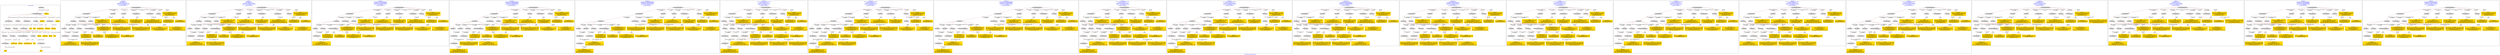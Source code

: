 digraph n0 {
fontcolor="blue"
remincross="true"
label="s15-s-detroit-institute-of-art.json"
subgraph cluster_0 {
label="1-correct model"
n2[style="filled",color="white",fillcolor="lightgray",label="E12_Production1"];
n3[style="filled",color="white",fillcolor="lightgray",label="E21_Person1"];
n4[style="filled",color="white",fillcolor="lightgray",label="E55_Type1"];
n5[style="filled",color="white",fillcolor="lightgray",label="E52_Time-Span3"];
n6[style="filled",color="white",fillcolor="lightgray",label="E69_Death1"];
n7[style="filled",color="white",fillcolor="lightgray",label="E74_Group1"];
n8[style="filled",color="white",fillcolor="lightgray",label="E82_Actor_Appellation1"];
n9[style="filled",color="white",fillcolor="lightgray",label="E67_Birth1"];
n10[shape="plaintext",style="filled",fillcolor="gold",label="artist_uri"];
n11[style="filled",color="white",fillcolor="lightgray",label="E22_Man-Made_Object1"];
n12[style="filled",color="white",fillcolor="lightgray",label="E35_Title1"];
n13[style="filled",color="white",fillcolor="lightgray",label="E8_Acquisition1"];
n14[style="filled",color="white",fillcolor="lightgray",label="E55_Type2"];
n15[shape="plaintext",style="filled",fillcolor="gold",label="provenance"];
n16[style="filled",color="white",fillcolor="lightgray",label="E54_Dimension1"];
n17[shape="plaintext",style="filled",fillcolor="gold",label="object_uri"];
n18[shape="plaintext",style="filled",fillcolor="gold",label="title"];
n19[style="filled",color="white",fillcolor="lightgray",label="E38_Image1"];
n20[shape="plaintext",style="filled",fillcolor="gold",label="imageURL"];
n21[style="filled",color="white",fillcolor="lightgray",label="E52_Time-Span1"];
n22[shape="plaintext",style="filled",fillcolor="gold",label="birth"];
n23[style="filled",color="white",fillcolor="lightgray",label="E52_Time-Span2"];
n24[shape="plaintext",style="filled",fillcolor="gold",label="death"];
n25[shape="plaintext",style="filled",fillcolor="gold",label="date"];
n26[shape="plaintext",style="filled",fillcolor="gold",label="dimensions"];
n27[shape="plaintext",style="filled",fillcolor="gold",label="medium_URI"];
n28[shape="plaintext",style="filled",fillcolor="gold",label="medium"];
n29[shape="plaintext",style="filled",fillcolor="gold",label="classification_URI"];
n30[shape="plaintext",style="filled",fillcolor="gold",label="classification"];
n31[shape="plaintext",style="filled",fillcolor="gold",label="nationality_URI"];
n32[shape="plaintext",style="filled",fillcolor="gold",label="nationality"];
n33[shape="plaintext",style="filled",fillcolor="gold",label="artist_appellation_uri"];
n34[shape="plaintext",style="filled",fillcolor="gold",label="name"];
n35[shape="plaintext",style="filled",fillcolor="gold",label="credit"];
}
subgraph cluster_1 {
label="candidate 0\nlink coherence:1.0\nnode coherence:1.0\nconfidence:0.5050032175270212\nmapping score:0.54796403547197\ncost:32.99982\n-precision:0.67-recall:0.67"
n37[style="filled",color="white",fillcolor="lightgray",label="E12_Production1"];
n38[style="filled",color="white",fillcolor="lightgray",label="E21_Person1"];
n39[style="filled",color="white",fillcolor="lightgray",label="E52_Time-Span2"];
n40[style="filled",color="white",fillcolor="lightgray",label="E55_Type1"];
n41[style="filled",color="white",fillcolor="lightgray",label="E67_Birth1"];
n42[style="filled",color="white",fillcolor="lightgray",label="E69_Death1"];
n43[style="filled",color="white",fillcolor="lightgray",label="E74_Group1"];
n44[style="filled",color="white",fillcolor="lightgray",label="E82_Actor_Appellation1"];
n45[style="filled",color="white",fillcolor="lightgray",label="E22_Man-Made_Object1"];
n46[style="filled",color="white",fillcolor="lightgray",label="E30_Right1"];
n47[style="filled",color="white",fillcolor="lightgray",label="E35_Title1"];
n48[style="filled",color="white",fillcolor="lightgray",label="E40_Legal_Body1"];
n49[style="filled",color="white",fillcolor="lightgray",label="E54_Dimension1"];
n50[style="filled",color="white",fillcolor="lightgray",label="E55_Type2"];
n51[style="filled",color="white",fillcolor="lightgray",label="E52_Time-Span1"];
n52[style="filled",color="white",fillcolor="lightgray",label="E52_Time-Span3"];
n53[shape="plaintext",style="filled",fillcolor="gold",label="name\n[E82_Actor_Appellation,label,0.889]\n[E35_Title,label,0.101]\n[E30_Right,P3_has_note,0.01]\n[E22_Man-Made_Object,classLink,0.001]"];
n54[shape="plaintext",style="filled",fillcolor="gold",label="dimensions\n[E54_Dimension,P3_has_note,0.906]\n[E82_Actor_Appellation,label,0.07]\n[E52_Time-Span,P82b_end_of_the_end,0.014]\n[E52_Time-Span,P82_at_some_time_within,0.01]"];
n55[shape="plaintext",style="filled",fillcolor="gold",label="artist_appellation_uri\n[E82_Actor_Appellation,classLink,0.86]\n[E21_Person,classLink,0.124]\n[E82_Actor_Appellation,label,0.01]\n[E35_Title,label,0.006]"];
n56[shape="plaintext",style="filled",fillcolor="gold",label="nationality_URI\n[E74_Group,classLink,0.793]\n[E74_Group,label,0.114]\n[E55_Type,classLink,0.089]\n[E35_Title,label,0.003]"];
n57[shape="plaintext",style="filled",fillcolor="gold",label="classification_URI\n[E55_Type,classLink,0.796]\n[E74_Group,classLink,0.125]\n[E55_Type,label,0.079]"];
n58[shape="plaintext",style="filled",fillcolor="gold",label="medium\n[E55_Type,label,0.5]\n[E29_Design_or_Procedure,P3_has_note,0.5]\n[E82_Actor_Appellation,label,0.0]\n[E55_Type,classLink,0.0]"];
n59[shape="plaintext",style="filled",fillcolor="gold",label="credit\n[E30_Right,P3_has_note,0.808]\n[E82_Actor_Appellation,label,0.097]\n[E35_Title,label,0.088]\n[E40_Legal_Body,label,0.007]"];
n60[shape="plaintext",style="filled",fillcolor="gold",label="death\n[E52_Time-Span,P82_at_some_time_within,0.382]\n[E52_Time-Span,P82b_end_of_the_end,0.359]\n[E52_Time-Span,P82a_begin_of_the_begin,0.222]\n[E52_Time-Span,label,0.037]"];
n61[shape="plaintext",style="filled",fillcolor="gold",label="object_uri\n[E22_Man-Made_Object,classLink,0.84]\n[E82_Actor_Appellation,label,0.098]\n[E35_Title,label,0.062]\n[E30_Right,P3_has_note,0.0]"];
n62[shape="plaintext",style="filled",fillcolor="gold",label="classification\n[E55_Type,label,0.583]\n[E55_Type,classLink,0.417]"];
n63[shape="plaintext",style="filled",fillcolor="gold",label="medium_URI\n[E55_Type,classLink,0.789]\n[E74_Group,classLink,0.211]\n[E55_Type,label,0.0]\n[E29_Design_or_Procedure,P3_has_note,0.0]"];
n64[shape="plaintext",style="filled",fillcolor="gold",label="provenance\n[E35_Title,label,0.483]\n[E82_Actor_Appellation,label,0.285]\n[E30_Right,P3_has_note,0.168]\n[E52_Time-Span,P82_at_some_time_within,0.063]"];
n65[shape="plaintext",style="filled",fillcolor="gold",label="birth\n[E52_Time-Span,P82a_begin_of_the_begin,0.504]\n[E52_Time-Span,P82_at_some_time_within,0.409]\n[E52_Time-Span,label,0.053]\n[E52_Time-Span,P82b_end_of_the_end,0.034]"];
n66[shape="plaintext",style="filled",fillcolor="gold",label="artist_uri\n[E21_Person,classLink,0.543]\n[E82_Actor_Appellation,classLink,0.388]\n[E82_Actor_Appellation,label,0.043]\n[E35_Title,label,0.027]"];
n67[shape="plaintext",style="filled",fillcolor="gold",label="imageURL\n[E82_Actor_Appellation,label,0.615]\n[E35_Title,label,0.385]"];
n68[shape="plaintext",style="filled",fillcolor="gold",label="nationality\n[E74_Group,label,0.62]\n[E74_Group,classLink,0.362]\n[E35_Title,label,0.018]"];
n69[shape="plaintext",style="filled",fillcolor="gold",label="date\n[E52_Time-Span,P82a_begin_of_the_begin,0.395]\n[E52_Time-Span,P82_at_some_time_within,0.386]\n[E52_Time-Span,P82b_end_of_the_end,0.167]\n[E52_Time-Span,label,0.052]"];
n70[shape="plaintext",style="filled",fillcolor="gold",label="title\n[E35_Title,label,0.805]\n[E82_Actor_Appellation,label,0.155]\n[E30_Right,P3_has_note,0.037]\n[E29_Design_or_Procedure,P3_has_note,0.004]"];
}
subgraph cluster_2 {
label="candidate 1\nlink coherence:1.0\nnode coherence:1.0\nconfidence:0.5002308714020844\nmapping score:0.5463732534303244\ncost:32.99982\n-precision:0.67-recall:0.67"
n72[style="filled",color="white",fillcolor="lightgray",label="E12_Production1"];
n73[style="filled",color="white",fillcolor="lightgray",label="E21_Person1"];
n74[style="filled",color="white",fillcolor="lightgray",label="E52_Time-Span2"];
n75[style="filled",color="white",fillcolor="lightgray",label="E55_Type1"];
n76[style="filled",color="white",fillcolor="lightgray",label="E67_Birth1"];
n77[style="filled",color="white",fillcolor="lightgray",label="E69_Death1"];
n78[style="filled",color="white",fillcolor="lightgray",label="E74_Group1"];
n79[style="filled",color="white",fillcolor="lightgray",label="E82_Actor_Appellation1"];
n80[style="filled",color="white",fillcolor="lightgray",label="E22_Man-Made_Object1"];
n81[style="filled",color="white",fillcolor="lightgray",label="E30_Right1"];
n82[style="filled",color="white",fillcolor="lightgray",label="E35_Title1"];
n83[style="filled",color="white",fillcolor="lightgray",label="E40_Legal_Body1"];
n84[style="filled",color="white",fillcolor="lightgray",label="E54_Dimension1"];
n85[style="filled",color="white",fillcolor="lightgray",label="E55_Type2"];
n86[style="filled",color="white",fillcolor="lightgray",label="E52_Time-Span1"];
n87[style="filled",color="white",fillcolor="lightgray",label="E52_Time-Span3"];
n88[shape="plaintext",style="filled",fillcolor="gold",label="name\n[E82_Actor_Appellation,label,0.889]\n[E35_Title,label,0.101]\n[E30_Right,P3_has_note,0.01]\n[E22_Man-Made_Object,classLink,0.001]"];
n89[shape="plaintext",style="filled",fillcolor="gold",label="dimensions\n[E54_Dimension,P3_has_note,0.906]\n[E82_Actor_Appellation,label,0.07]\n[E52_Time-Span,P82b_end_of_the_end,0.014]\n[E52_Time-Span,P82_at_some_time_within,0.01]"];
n90[shape="plaintext",style="filled",fillcolor="gold",label="artist_appellation_uri\n[E82_Actor_Appellation,classLink,0.86]\n[E21_Person,classLink,0.124]\n[E82_Actor_Appellation,label,0.01]\n[E35_Title,label,0.006]"];
n91[shape="plaintext",style="filled",fillcolor="gold",label="nationality_URI\n[E74_Group,classLink,0.793]\n[E74_Group,label,0.114]\n[E55_Type,classLink,0.089]\n[E35_Title,label,0.003]"];
n92[shape="plaintext",style="filled",fillcolor="gold",label="classification_URI\n[E55_Type,classLink,0.796]\n[E74_Group,classLink,0.125]\n[E55_Type,label,0.079]"];
n93[shape="plaintext",style="filled",fillcolor="gold",label="medium\n[E55_Type,label,0.5]\n[E29_Design_or_Procedure,P3_has_note,0.5]\n[E82_Actor_Appellation,label,0.0]\n[E55_Type,classLink,0.0]"];
n94[shape="plaintext",style="filled",fillcolor="gold",label="credit\n[E30_Right,P3_has_note,0.808]\n[E82_Actor_Appellation,label,0.097]\n[E35_Title,label,0.088]\n[E40_Legal_Body,label,0.007]"];
n95[shape="plaintext",style="filled",fillcolor="gold",label="death\n[E52_Time-Span,P82_at_some_time_within,0.382]\n[E52_Time-Span,P82b_end_of_the_end,0.359]\n[E52_Time-Span,P82a_begin_of_the_begin,0.222]\n[E52_Time-Span,label,0.037]"];
n96[shape="plaintext",style="filled",fillcolor="gold",label="object_uri\n[E22_Man-Made_Object,classLink,0.84]\n[E82_Actor_Appellation,label,0.098]\n[E35_Title,label,0.062]\n[E30_Right,P3_has_note,0.0]"];
n97[shape="plaintext",style="filled",fillcolor="gold",label="classification\n[E55_Type,label,0.583]\n[E55_Type,classLink,0.417]"];
n98[shape="plaintext",style="filled",fillcolor="gold",label="medium_URI\n[E55_Type,classLink,0.789]\n[E74_Group,classLink,0.211]\n[E55_Type,label,0.0]\n[E29_Design_or_Procedure,P3_has_note,0.0]"];
n99[shape="plaintext",style="filled",fillcolor="gold",label="provenance\n[E35_Title,label,0.483]\n[E82_Actor_Appellation,label,0.285]\n[E30_Right,P3_has_note,0.168]\n[E52_Time-Span,P82_at_some_time_within,0.063]"];
n100[shape="plaintext",style="filled",fillcolor="gold",label="date\n[E52_Time-Span,P82a_begin_of_the_begin,0.395]\n[E52_Time-Span,P82_at_some_time_within,0.386]\n[E52_Time-Span,P82b_end_of_the_end,0.167]\n[E52_Time-Span,label,0.052]"];
n101[shape="plaintext",style="filled",fillcolor="gold",label="artist_uri\n[E21_Person,classLink,0.543]\n[E82_Actor_Appellation,classLink,0.388]\n[E82_Actor_Appellation,label,0.043]\n[E35_Title,label,0.027]"];
n102[shape="plaintext",style="filled",fillcolor="gold",label="imageURL\n[E82_Actor_Appellation,label,0.615]\n[E35_Title,label,0.385]"];
n103[shape="plaintext",style="filled",fillcolor="gold",label="nationality\n[E74_Group,label,0.62]\n[E74_Group,classLink,0.362]\n[E35_Title,label,0.018]"];
n104[shape="plaintext",style="filled",fillcolor="gold",label="birth\n[E52_Time-Span,P82a_begin_of_the_begin,0.504]\n[E52_Time-Span,P82_at_some_time_within,0.409]\n[E52_Time-Span,label,0.053]\n[E52_Time-Span,P82b_end_of_the_end,0.034]"];
n105[shape="plaintext",style="filled",fillcolor="gold",label="title\n[E35_Title,label,0.805]\n[E82_Actor_Appellation,label,0.155]\n[E30_Right,P3_has_note,0.037]\n[E29_Design_or_Procedure,P3_has_note,0.004]"];
}
subgraph cluster_3 {
label="candidate 10\nlink coherence:0.967741935483871\nnode coherence:0.9666666666666667\nconfidence:0.5002308714020844\nmapping score:0.5445214015784726\ncost:30.99985\n-precision:0.65-recall:0.61"
n107[style="filled",color="white",fillcolor="lightgray",label="E12_Production1"];
n108[style="filled",color="white",fillcolor="lightgray",label="E21_Person1"];
n109[style="filled",color="white",fillcolor="lightgray",label="E52_Time-Span2"];
n110[style="filled",color="white",fillcolor="lightgray",label="E55_Type1"];
n111[style="filled",color="white",fillcolor="lightgray",label="E67_Birth1"];
n112[style="filled",color="white",fillcolor="lightgray",label="E74_Group1"];
n113[style="filled",color="white",fillcolor="lightgray",label="E82_Actor_Appellation1"];
n114[style="filled",color="white",fillcolor="lightgray",label="E22_Man-Made_Object1"];
n115[style="filled",color="white",fillcolor="lightgray",label="E30_Right1"];
n116[style="filled",color="white",fillcolor="lightgray",label="E35_Title1"];
n117[style="filled",color="white",fillcolor="lightgray",label="E40_Legal_Body1"];
n118[style="filled",color="white",fillcolor="lightgray",label="E54_Dimension1"];
n119[style="filled",color="white",fillcolor="lightgray",label="E55_Type2"];
n120[style="filled",color="white",fillcolor="lightgray",label="E52_Time-Span1"];
n121[shape="plaintext",style="filled",fillcolor="gold",label="name\n[E82_Actor_Appellation,label,0.889]\n[E35_Title,label,0.101]\n[E30_Right,P3_has_note,0.01]\n[E22_Man-Made_Object,classLink,0.001]"];
n122[shape="plaintext",style="filled",fillcolor="gold",label="birth\n[E52_Time-Span,P82a_begin_of_the_begin,0.504]\n[E52_Time-Span,P82_at_some_time_within,0.409]\n[E52_Time-Span,label,0.053]\n[E52_Time-Span,P82b_end_of_the_end,0.034]"];
n123[shape="plaintext",style="filled",fillcolor="gold",label="dimensions\n[E54_Dimension,P3_has_note,0.906]\n[E82_Actor_Appellation,label,0.07]\n[E52_Time-Span,P82b_end_of_the_end,0.014]\n[E52_Time-Span,P82_at_some_time_within,0.01]"];
n124[shape="plaintext",style="filled",fillcolor="gold",label="artist_appellation_uri\n[E82_Actor_Appellation,classLink,0.86]\n[E21_Person,classLink,0.124]\n[E82_Actor_Appellation,label,0.01]\n[E35_Title,label,0.006]"];
n125[shape="plaintext",style="filled",fillcolor="gold",label="nationality_URI\n[E74_Group,classLink,0.793]\n[E74_Group,label,0.114]\n[E55_Type,classLink,0.089]\n[E35_Title,label,0.003]"];
n126[shape="plaintext",style="filled",fillcolor="gold",label="classification_URI\n[E55_Type,classLink,0.796]\n[E74_Group,classLink,0.125]\n[E55_Type,label,0.079]"];
n127[shape="plaintext",style="filled",fillcolor="gold",label="medium\n[E55_Type,label,0.5]\n[E29_Design_or_Procedure,P3_has_note,0.5]\n[E82_Actor_Appellation,label,0.0]\n[E55_Type,classLink,0.0]"];
n128[shape="plaintext",style="filled",fillcolor="gold",label="credit\n[E30_Right,P3_has_note,0.808]\n[E82_Actor_Appellation,label,0.097]\n[E35_Title,label,0.088]\n[E40_Legal_Body,label,0.007]"];
n129[shape="plaintext",style="filled",fillcolor="gold",label="death\n[E52_Time-Span,P82_at_some_time_within,0.382]\n[E52_Time-Span,P82b_end_of_the_end,0.359]\n[E52_Time-Span,P82a_begin_of_the_begin,0.222]\n[E52_Time-Span,label,0.037]"];
n130[shape="plaintext",style="filled",fillcolor="gold",label="object_uri\n[E22_Man-Made_Object,classLink,0.84]\n[E82_Actor_Appellation,label,0.098]\n[E35_Title,label,0.062]\n[E30_Right,P3_has_note,0.0]"];
n131[shape="plaintext",style="filled",fillcolor="gold",label="classification\n[E55_Type,label,0.583]\n[E55_Type,classLink,0.417]"];
n132[shape="plaintext",style="filled",fillcolor="gold",label="medium_URI\n[E55_Type,classLink,0.789]\n[E74_Group,classLink,0.211]\n[E55_Type,label,0.0]\n[E29_Design_or_Procedure,P3_has_note,0.0]"];
n133[shape="plaintext",style="filled",fillcolor="gold",label="provenance\n[E35_Title,label,0.483]\n[E82_Actor_Appellation,label,0.285]\n[E30_Right,P3_has_note,0.168]\n[E52_Time-Span,P82_at_some_time_within,0.063]"];
n134[shape="plaintext",style="filled",fillcolor="gold",label="date\n[E52_Time-Span,P82a_begin_of_the_begin,0.395]\n[E52_Time-Span,P82_at_some_time_within,0.386]\n[E52_Time-Span,P82b_end_of_the_end,0.167]\n[E52_Time-Span,label,0.052]"];
n135[shape="plaintext",style="filled",fillcolor="gold",label="artist_uri\n[E21_Person,classLink,0.543]\n[E82_Actor_Appellation,classLink,0.388]\n[E82_Actor_Appellation,label,0.043]\n[E35_Title,label,0.027]"];
n136[shape="plaintext",style="filled",fillcolor="gold",label="imageURL\n[E82_Actor_Appellation,label,0.615]\n[E35_Title,label,0.385]"];
n137[shape="plaintext",style="filled",fillcolor="gold",label="nationality\n[E74_Group,label,0.62]\n[E74_Group,classLink,0.362]\n[E35_Title,label,0.018]"];
n138[shape="plaintext",style="filled",fillcolor="gold",label="title\n[E35_Title,label,0.805]\n[E82_Actor_Appellation,label,0.155]\n[E30_Right,P3_has_note,0.037]\n[E29_Design_or_Procedure,P3_has_note,0.004]"];
}
subgraph cluster_4 {
label="candidate 11\nlink coherence:0.9393939393939394\nnode coherence:0.9666666666666667\nconfidence:0.5055064446482425\nmapping score:0.5462799259938586\ncost:230.99983\n-precision:0.64-recall:0.64"
n140[style="filled",color="white",fillcolor="lightgray",label="E12_Production1"];
n141[style="filled",color="white",fillcolor="lightgray",label="E21_Person1"];
n142[style="filled",color="white",fillcolor="lightgray",label="E52_Time-Span2"];
n143[style="filled",color="white",fillcolor="lightgray",label="E55_Type1"];
n144[style="filled",color="white",fillcolor="lightgray",label="E67_Birth1"];
n145[style="filled",color="white",fillcolor="lightgray",label="E69_Death1"];
n146[style="filled",color="white",fillcolor="lightgray",label="E74_Group1"];
n147[style="filled",color="white",fillcolor="lightgray",label="E82_Actor_Appellation1"];
n148[style="filled",color="white",fillcolor="lightgray",label="E22_Man-Made_Object1"];
n149[style="filled",color="white",fillcolor="lightgray",label="E30_Right1"];
n150[style="filled",color="white",fillcolor="lightgray",label="E35_Title1"];
n151[style="filled",color="white",fillcolor="lightgray",label="E40_Legal_Body1"];
n152[style="filled",color="white",fillcolor="lightgray",label="E55_Type2"];
n153[style="filled",color="white",fillcolor="lightgray",label="E52_Time-Span1"];
n154[style="filled",color="white",fillcolor="lightgray",label="E52_Time-Span3"];
n155[style="filled",color="white",fillcolor="lightgray",label="E54_Dimension1"];
n156[shape="plaintext",style="filled",fillcolor="gold",label="name\n[E82_Actor_Appellation,label,0.889]\n[E35_Title,label,0.101]\n[E30_Right,P3_has_note,0.01]\n[E22_Man-Made_Object,classLink,0.001]"];
n157[shape="plaintext",style="filled",fillcolor="gold",label="date\n[E52_Time-Span,P82a_begin_of_the_begin,0.395]\n[E52_Time-Span,P82_at_some_time_within,0.386]\n[E52_Time-Span,P82b_end_of_the_end,0.167]\n[E52_Time-Span,label,0.052]"];
n158[shape="plaintext",style="filled",fillcolor="gold",label="dimensions\n[E54_Dimension,P3_has_note,0.906]\n[E82_Actor_Appellation,label,0.07]\n[E52_Time-Span,P82b_end_of_the_end,0.014]\n[E52_Time-Span,P82_at_some_time_within,0.01]"];
n159[shape="plaintext",style="filled",fillcolor="gold",label="artist_appellation_uri\n[E82_Actor_Appellation,classLink,0.86]\n[E21_Person,classLink,0.124]\n[E82_Actor_Appellation,label,0.01]\n[E35_Title,label,0.006]"];
n160[shape="plaintext",style="filled",fillcolor="gold",label="nationality_URI\n[E74_Group,classLink,0.793]\n[E74_Group,label,0.114]\n[E55_Type,classLink,0.089]\n[E35_Title,label,0.003]"];
n161[shape="plaintext",style="filled",fillcolor="gold",label="classification_URI\n[E55_Type,classLink,0.796]\n[E74_Group,classLink,0.125]\n[E55_Type,label,0.079]"];
n162[shape="plaintext",style="filled",fillcolor="gold",label="medium\n[E55_Type,label,0.5]\n[E29_Design_or_Procedure,P3_has_note,0.5]\n[E82_Actor_Appellation,label,0.0]\n[E55_Type,classLink,0.0]"];
n163[shape="plaintext",style="filled",fillcolor="gold",label="credit\n[E30_Right,P3_has_note,0.808]\n[E82_Actor_Appellation,label,0.097]\n[E35_Title,label,0.088]\n[E40_Legal_Body,label,0.007]"];
n164[shape="plaintext",style="filled",fillcolor="gold",label="death\n[E52_Time-Span,P82_at_some_time_within,0.382]\n[E52_Time-Span,P82b_end_of_the_end,0.359]\n[E52_Time-Span,P82a_begin_of_the_begin,0.222]\n[E52_Time-Span,label,0.037]"];
n165[shape="plaintext",style="filled",fillcolor="gold",label="object_uri\n[E22_Man-Made_Object,classLink,0.84]\n[E82_Actor_Appellation,label,0.098]\n[E35_Title,label,0.062]\n[E30_Right,P3_has_note,0.0]"];
n166[shape="plaintext",style="filled",fillcolor="gold",label="classification\n[E55_Type,label,0.583]\n[E55_Type,classLink,0.417]"];
n167[shape="plaintext",style="filled",fillcolor="gold",label="medium_URI\n[E55_Type,classLink,0.789]\n[E74_Group,classLink,0.211]\n[E55_Type,label,0.0]\n[E29_Design_or_Procedure,P3_has_note,0.0]"];
n168[shape="plaintext",style="filled",fillcolor="gold",label="birth\n[E52_Time-Span,P82a_begin_of_the_begin,0.504]\n[E52_Time-Span,P82_at_some_time_within,0.409]\n[E52_Time-Span,label,0.053]\n[E52_Time-Span,P82b_end_of_the_end,0.034]"];
n169[shape="plaintext",style="filled",fillcolor="gold",label="artist_uri\n[E21_Person,classLink,0.543]\n[E82_Actor_Appellation,classLink,0.388]\n[E82_Actor_Appellation,label,0.043]\n[E35_Title,label,0.027]"];
n170[shape="plaintext",style="filled",fillcolor="gold",label="imageURL\n[E82_Actor_Appellation,label,0.615]\n[E35_Title,label,0.385]"];
n171[shape="plaintext",style="filled",fillcolor="gold",label="nationality\n[E74_Group,label,0.62]\n[E74_Group,classLink,0.362]\n[E35_Title,label,0.018]"];
n172[shape="plaintext",style="filled",fillcolor="gold",label="provenance\n[E35_Title,label,0.483]\n[E82_Actor_Appellation,label,0.285]\n[E30_Right,P3_has_note,0.168]\n[E52_Time-Span,P82_at_some_time_within,0.063]"];
n173[shape="plaintext",style="filled",fillcolor="gold",label="title\n[E35_Title,label,0.805]\n[E82_Actor_Appellation,label,0.155]\n[E30_Right,P3_has_note,0.037]\n[E29_Design_or_Procedure,P3_has_note,0.004]"];
}
subgraph cluster_5 {
label="candidate 12\nlink coherence:0.9393939393939394\nnode coherence:0.9666666666666667\nconfidence:0.5050032175270212\nmapping score:0.5461121836201183\ncost:131.99983\n-precision:0.67-recall:0.67"
n175[style="filled",color="white",fillcolor="lightgray",label="E12_Production1"];
n176[style="filled",color="white",fillcolor="lightgray",label="E21_Person1"];
n177[style="filled",color="white",fillcolor="lightgray",label="E52_Time-Span2"];
n178[style="filled",color="white",fillcolor="lightgray",label="E55_Type1"];
n179[style="filled",color="white",fillcolor="lightgray",label="E67_Birth1"];
n180[style="filled",color="white",fillcolor="lightgray",label="E69_Death1"];
n181[style="filled",color="white",fillcolor="lightgray",label="E74_Group1"];
n182[style="filled",color="white",fillcolor="lightgray",label="E82_Actor_Appellation1"];
n183[style="filled",color="white",fillcolor="lightgray",label="E22_Man-Made_Object1"];
n184[style="filled",color="white",fillcolor="lightgray",label="E30_Right1"];
n185[style="filled",color="white",fillcolor="lightgray",label="E35_Title1"];
n186[style="filled",color="white",fillcolor="lightgray",label="E40_Legal_Body1"];
n187[style="filled",color="white",fillcolor="lightgray",label="E55_Type2"];
n188[style="filled",color="white",fillcolor="lightgray",label="E52_Time-Span1"];
n189[style="filled",color="white",fillcolor="lightgray",label="E52_Time-Span3"];
n190[style="filled",color="white",fillcolor="lightgray",label="E54_Dimension1"];
n191[shape="plaintext",style="filled",fillcolor="gold",label="name\n[E82_Actor_Appellation,label,0.889]\n[E35_Title,label,0.101]\n[E30_Right,P3_has_note,0.01]\n[E22_Man-Made_Object,classLink,0.001]"];
n192[shape="plaintext",style="filled",fillcolor="gold",label="date\n[E52_Time-Span,P82a_begin_of_the_begin,0.395]\n[E52_Time-Span,P82_at_some_time_within,0.386]\n[E52_Time-Span,P82b_end_of_the_end,0.167]\n[E52_Time-Span,label,0.052]"];
n193[shape="plaintext",style="filled",fillcolor="gold",label="dimensions\n[E54_Dimension,P3_has_note,0.906]\n[E82_Actor_Appellation,label,0.07]\n[E52_Time-Span,P82b_end_of_the_end,0.014]\n[E52_Time-Span,P82_at_some_time_within,0.01]"];
n194[shape="plaintext",style="filled",fillcolor="gold",label="artist_appellation_uri\n[E82_Actor_Appellation,classLink,0.86]\n[E21_Person,classLink,0.124]\n[E82_Actor_Appellation,label,0.01]\n[E35_Title,label,0.006]"];
n195[shape="plaintext",style="filled",fillcolor="gold",label="nationality_URI\n[E74_Group,classLink,0.793]\n[E74_Group,label,0.114]\n[E55_Type,classLink,0.089]\n[E35_Title,label,0.003]"];
n196[shape="plaintext",style="filled",fillcolor="gold",label="classification_URI\n[E55_Type,classLink,0.796]\n[E74_Group,classLink,0.125]\n[E55_Type,label,0.079]"];
n197[shape="plaintext",style="filled",fillcolor="gold",label="medium\n[E55_Type,label,0.5]\n[E29_Design_or_Procedure,P3_has_note,0.5]\n[E82_Actor_Appellation,label,0.0]\n[E55_Type,classLink,0.0]"];
n198[shape="plaintext",style="filled",fillcolor="gold",label="credit\n[E30_Right,P3_has_note,0.808]\n[E82_Actor_Appellation,label,0.097]\n[E35_Title,label,0.088]\n[E40_Legal_Body,label,0.007]"];
n199[shape="plaintext",style="filled",fillcolor="gold",label="death\n[E52_Time-Span,P82_at_some_time_within,0.382]\n[E52_Time-Span,P82b_end_of_the_end,0.359]\n[E52_Time-Span,P82a_begin_of_the_begin,0.222]\n[E52_Time-Span,label,0.037]"];
n200[shape="plaintext",style="filled",fillcolor="gold",label="object_uri\n[E22_Man-Made_Object,classLink,0.84]\n[E82_Actor_Appellation,label,0.098]\n[E35_Title,label,0.062]\n[E30_Right,P3_has_note,0.0]"];
n201[shape="plaintext",style="filled",fillcolor="gold",label="classification\n[E55_Type,label,0.583]\n[E55_Type,classLink,0.417]"];
n202[shape="plaintext",style="filled",fillcolor="gold",label="medium_URI\n[E55_Type,classLink,0.789]\n[E74_Group,classLink,0.211]\n[E55_Type,label,0.0]\n[E29_Design_or_Procedure,P3_has_note,0.0]"];
n203[shape="plaintext",style="filled",fillcolor="gold",label="birth\n[E52_Time-Span,P82a_begin_of_the_begin,0.504]\n[E52_Time-Span,P82_at_some_time_within,0.409]\n[E52_Time-Span,label,0.053]\n[E52_Time-Span,P82b_end_of_the_end,0.034]"];
n204[shape="plaintext",style="filled",fillcolor="gold",label="artist_uri\n[E21_Person,classLink,0.543]\n[E82_Actor_Appellation,classLink,0.388]\n[E82_Actor_Appellation,label,0.043]\n[E35_Title,label,0.027]"];
n205[shape="plaintext",style="filled",fillcolor="gold",label="imageURL\n[E82_Actor_Appellation,label,0.615]\n[E35_Title,label,0.385]"];
n206[shape="plaintext",style="filled",fillcolor="gold",label="nationality\n[E74_Group,label,0.62]\n[E74_Group,classLink,0.362]\n[E35_Title,label,0.018]"];
n207[shape="plaintext",style="filled",fillcolor="gold",label="provenance\n[E35_Title,label,0.483]\n[E82_Actor_Appellation,label,0.285]\n[E30_Right,P3_has_note,0.168]\n[E52_Time-Span,P82_at_some_time_within,0.063]"];
n208[shape="plaintext",style="filled",fillcolor="gold",label="title\n[E35_Title,label,0.805]\n[E82_Actor_Appellation,label,0.155]\n[E30_Right,P3_has_note,0.037]\n[E29_Design_or_Procedure,P3_has_note,0.004]"];
}
subgraph cluster_6 {
label="candidate 13\nlink coherence:0.9393939393939394\nnode coherence:1.0\nconfidence:0.5050032175270212\nmapping score:0.54796403547197\ncost:131.99984\n-precision:0.61-recall:0.61"
n210[style="filled",color="white",fillcolor="lightgray",label="E12_Production1"];
n211[style="filled",color="white",fillcolor="lightgray",label="E21_Person1"];
n212[style="filled",color="white",fillcolor="lightgray",label="E55_Type1"];
n213[style="filled",color="white",fillcolor="lightgray",label="E67_Birth1"];
n214[style="filled",color="white",fillcolor="lightgray",label="E69_Death1"];
n215[style="filled",color="white",fillcolor="lightgray",label="E74_Group1"];
n216[style="filled",color="white",fillcolor="lightgray",label="E82_Actor_Appellation1"];
n217[style="filled",color="white",fillcolor="lightgray",label="E22_Man-Made_Object1"];
n218[style="filled",color="white",fillcolor="lightgray",label="E30_Right1"];
n219[style="filled",color="white",fillcolor="lightgray",label="E35_Title1"];
n220[style="filled",color="white",fillcolor="lightgray",label="E40_Legal_Body1"];
n221[style="filled",color="white",fillcolor="lightgray",label="E55_Type2"];
n222[style="filled",color="white",fillcolor="lightgray",label="E52_Time-Span1"];
n223[style="filled",color="white",fillcolor="lightgray",label="E52_Time-Span2"];
n224[style="filled",color="white",fillcolor="lightgray",label="E52_Time-Span3"];
n225[style="filled",color="white",fillcolor="lightgray",label="E54_Dimension1"];
n226[shape="plaintext",style="filled",fillcolor="gold",label="name\n[E82_Actor_Appellation,label,0.889]\n[E35_Title,label,0.101]\n[E30_Right,P3_has_note,0.01]\n[E22_Man-Made_Object,classLink,0.001]"];
n227[shape="plaintext",style="filled",fillcolor="gold",label="dimensions\n[E54_Dimension,P3_has_note,0.906]\n[E82_Actor_Appellation,label,0.07]\n[E52_Time-Span,P82b_end_of_the_end,0.014]\n[E52_Time-Span,P82_at_some_time_within,0.01]"];
n228[shape="plaintext",style="filled",fillcolor="gold",label="artist_appellation_uri\n[E82_Actor_Appellation,classLink,0.86]\n[E21_Person,classLink,0.124]\n[E82_Actor_Appellation,label,0.01]\n[E35_Title,label,0.006]"];
n229[shape="plaintext",style="filled",fillcolor="gold",label="nationality_URI\n[E74_Group,classLink,0.793]\n[E74_Group,label,0.114]\n[E55_Type,classLink,0.089]\n[E35_Title,label,0.003]"];
n230[shape="plaintext",style="filled",fillcolor="gold",label="classification_URI\n[E55_Type,classLink,0.796]\n[E74_Group,classLink,0.125]\n[E55_Type,label,0.079]"];
n231[shape="plaintext",style="filled",fillcolor="gold",label="medium\n[E55_Type,label,0.5]\n[E29_Design_or_Procedure,P3_has_note,0.5]\n[E82_Actor_Appellation,label,0.0]\n[E55_Type,classLink,0.0]"];
n232[shape="plaintext",style="filled",fillcolor="gold",label="credit\n[E30_Right,P3_has_note,0.808]\n[E82_Actor_Appellation,label,0.097]\n[E35_Title,label,0.088]\n[E40_Legal_Body,label,0.007]"];
n233[shape="plaintext",style="filled",fillcolor="gold",label="death\n[E52_Time-Span,P82_at_some_time_within,0.382]\n[E52_Time-Span,P82b_end_of_the_end,0.359]\n[E52_Time-Span,P82a_begin_of_the_begin,0.222]\n[E52_Time-Span,label,0.037]"];
n234[shape="plaintext",style="filled",fillcolor="gold",label="object_uri\n[E22_Man-Made_Object,classLink,0.84]\n[E82_Actor_Appellation,label,0.098]\n[E35_Title,label,0.062]\n[E30_Right,P3_has_note,0.0]"];
n235[shape="plaintext",style="filled",fillcolor="gold",label="classification\n[E55_Type,label,0.583]\n[E55_Type,classLink,0.417]"];
n236[shape="plaintext",style="filled",fillcolor="gold",label="medium_URI\n[E55_Type,classLink,0.789]\n[E74_Group,classLink,0.211]\n[E55_Type,label,0.0]\n[E29_Design_or_Procedure,P3_has_note,0.0]"];
n237[shape="plaintext",style="filled",fillcolor="gold",label="provenance\n[E35_Title,label,0.483]\n[E82_Actor_Appellation,label,0.285]\n[E30_Right,P3_has_note,0.168]\n[E52_Time-Span,P82_at_some_time_within,0.063]"];
n238[shape="plaintext",style="filled",fillcolor="gold",label="birth\n[E52_Time-Span,P82a_begin_of_the_begin,0.504]\n[E52_Time-Span,P82_at_some_time_within,0.409]\n[E52_Time-Span,label,0.053]\n[E52_Time-Span,P82b_end_of_the_end,0.034]"];
n239[shape="plaintext",style="filled",fillcolor="gold",label="artist_uri\n[E21_Person,classLink,0.543]\n[E82_Actor_Appellation,classLink,0.388]\n[E82_Actor_Appellation,label,0.043]\n[E35_Title,label,0.027]"];
n240[shape="plaintext",style="filled",fillcolor="gold",label="imageURL\n[E82_Actor_Appellation,label,0.615]\n[E35_Title,label,0.385]"];
n241[shape="plaintext",style="filled",fillcolor="gold",label="nationality\n[E74_Group,label,0.62]\n[E74_Group,classLink,0.362]\n[E35_Title,label,0.018]"];
n242[shape="plaintext",style="filled",fillcolor="gold",label="date\n[E52_Time-Span,P82a_begin_of_the_begin,0.395]\n[E52_Time-Span,P82_at_some_time_within,0.386]\n[E52_Time-Span,P82b_end_of_the_end,0.167]\n[E52_Time-Span,label,0.052]"];
n243[shape="plaintext",style="filled",fillcolor="gold",label="title\n[E35_Title,label,0.805]\n[E82_Actor_Appellation,label,0.155]\n[E30_Right,P3_has_note,0.037]\n[E29_Design_or_Procedure,P3_has_note,0.004]"];
}
subgraph cluster_7 {
label="candidate 14\nlink coherence:0.9393939393939394\nnode coherence:1.0\nconfidence:0.5050032175270212\nmapping score:0.54796403547197\ncost:230.99984\n-precision:0.61-recall:0.61"
n245[style="filled",color="white",fillcolor="lightgray",label="E12_Production1"];
n246[style="filled",color="white",fillcolor="lightgray",label="E21_Person1"];
n247[style="filled",color="white",fillcolor="lightgray",label="E52_Time-Span2"];
n248[style="filled",color="white",fillcolor="lightgray",label="E67_Birth1"];
n249[style="filled",color="white",fillcolor="lightgray",label="E69_Death1"];
n250[style="filled",color="white",fillcolor="lightgray",label="E74_Group1"];
n251[style="filled",color="white",fillcolor="lightgray",label="E82_Actor_Appellation1"];
n252[style="filled",color="white",fillcolor="lightgray",label="E22_Man-Made_Object1"];
n253[style="filled",color="white",fillcolor="lightgray",label="E30_Right1"];
n254[style="filled",color="white",fillcolor="lightgray",label="E35_Title1"];
n255[style="filled",color="white",fillcolor="lightgray",label="E40_Legal_Body1"];
n256[style="filled",color="white",fillcolor="lightgray",label="E55_Type2"];
n257[style="filled",color="white",fillcolor="lightgray",label="E52_Time-Span1"];
n258[style="filled",color="white",fillcolor="lightgray",label="E52_Time-Span3"];
n259[style="filled",color="white",fillcolor="lightgray",label="E54_Dimension1"];
n260[style="filled",color="white",fillcolor="lightgray",label="E55_Type1"];
n261[shape="plaintext",style="filled",fillcolor="gold",label="name\n[E82_Actor_Appellation,label,0.889]\n[E35_Title,label,0.101]\n[E30_Right,P3_has_note,0.01]\n[E22_Man-Made_Object,classLink,0.001]"];
n262[shape="plaintext",style="filled",fillcolor="gold",label="dimensions\n[E54_Dimension,P3_has_note,0.906]\n[E82_Actor_Appellation,label,0.07]\n[E52_Time-Span,P82b_end_of_the_end,0.014]\n[E52_Time-Span,P82_at_some_time_within,0.01]"];
n263[shape="plaintext",style="filled",fillcolor="gold",label="artist_appellation_uri\n[E82_Actor_Appellation,classLink,0.86]\n[E21_Person,classLink,0.124]\n[E82_Actor_Appellation,label,0.01]\n[E35_Title,label,0.006]"];
n264[shape="plaintext",style="filled",fillcolor="gold",label="nationality_URI\n[E74_Group,classLink,0.793]\n[E74_Group,label,0.114]\n[E55_Type,classLink,0.089]\n[E35_Title,label,0.003]"];
n265[shape="plaintext",style="filled",fillcolor="gold",label="classification_URI\n[E55_Type,classLink,0.796]\n[E74_Group,classLink,0.125]\n[E55_Type,label,0.079]"];
n266[shape="plaintext",style="filled",fillcolor="gold",label="medium\n[E55_Type,label,0.5]\n[E29_Design_or_Procedure,P3_has_note,0.5]\n[E82_Actor_Appellation,label,0.0]\n[E55_Type,classLink,0.0]"];
n267[shape="plaintext",style="filled",fillcolor="gold",label="credit\n[E30_Right,P3_has_note,0.808]\n[E82_Actor_Appellation,label,0.097]\n[E35_Title,label,0.088]\n[E40_Legal_Body,label,0.007]"];
n268[shape="plaintext",style="filled",fillcolor="gold",label="death\n[E52_Time-Span,P82_at_some_time_within,0.382]\n[E52_Time-Span,P82b_end_of_the_end,0.359]\n[E52_Time-Span,P82a_begin_of_the_begin,0.222]\n[E52_Time-Span,label,0.037]"];
n269[shape="plaintext",style="filled",fillcolor="gold",label="object_uri\n[E22_Man-Made_Object,classLink,0.84]\n[E82_Actor_Appellation,label,0.098]\n[E35_Title,label,0.062]\n[E30_Right,P3_has_note,0.0]"];
n270[shape="plaintext",style="filled",fillcolor="gold",label="classification\n[E55_Type,label,0.583]\n[E55_Type,classLink,0.417]"];
n271[shape="plaintext",style="filled",fillcolor="gold",label="medium_URI\n[E55_Type,classLink,0.789]\n[E74_Group,classLink,0.211]\n[E55_Type,label,0.0]\n[E29_Design_or_Procedure,P3_has_note,0.0]"];
n272[shape="plaintext",style="filled",fillcolor="gold",label="provenance\n[E35_Title,label,0.483]\n[E82_Actor_Appellation,label,0.285]\n[E30_Right,P3_has_note,0.168]\n[E52_Time-Span,P82_at_some_time_within,0.063]"];
n273[shape="plaintext",style="filled",fillcolor="gold",label="birth\n[E52_Time-Span,P82a_begin_of_the_begin,0.504]\n[E52_Time-Span,P82_at_some_time_within,0.409]\n[E52_Time-Span,label,0.053]\n[E52_Time-Span,P82b_end_of_the_end,0.034]"];
n274[shape="plaintext",style="filled",fillcolor="gold",label="artist_uri\n[E21_Person,classLink,0.543]\n[E82_Actor_Appellation,classLink,0.388]\n[E82_Actor_Appellation,label,0.043]\n[E35_Title,label,0.027]"];
n275[shape="plaintext",style="filled",fillcolor="gold",label="imageURL\n[E82_Actor_Appellation,label,0.615]\n[E35_Title,label,0.385]"];
n276[shape="plaintext",style="filled",fillcolor="gold",label="nationality\n[E74_Group,label,0.62]\n[E74_Group,classLink,0.362]\n[E35_Title,label,0.018]"];
n277[shape="plaintext",style="filled",fillcolor="gold",label="date\n[E52_Time-Span,P82a_begin_of_the_begin,0.395]\n[E52_Time-Span,P82_at_some_time_within,0.386]\n[E52_Time-Span,P82b_end_of_the_end,0.167]\n[E52_Time-Span,label,0.052]"];
n278[shape="plaintext",style="filled",fillcolor="gold",label="title\n[E35_Title,label,0.805]\n[E82_Actor_Appellation,label,0.155]\n[E30_Right,P3_has_note,0.037]\n[E29_Design_or_Procedure,P3_has_note,0.004]"];
}
subgraph cluster_8 {
label="candidate 15\nlink coherence:0.9393939393939394\nnode coherence:0.9666666666666667\nconfidence:0.5002308714020844\nmapping score:0.5445214015784726\ncost:131.99983\n-precision:0.64-recall:0.64"
n280[style="filled",color="white",fillcolor="lightgray",label="E12_Production1"];
n281[style="filled",color="white",fillcolor="lightgray",label="E21_Person1"];
n282[style="filled",color="white",fillcolor="lightgray",label="E52_Time-Span2"];
n283[style="filled",color="white",fillcolor="lightgray",label="E55_Type1"];
n284[style="filled",color="white",fillcolor="lightgray",label="E67_Birth1"];
n285[style="filled",color="white",fillcolor="lightgray",label="E69_Death1"];
n286[style="filled",color="white",fillcolor="lightgray",label="E74_Group1"];
n287[style="filled",color="white",fillcolor="lightgray",label="E82_Actor_Appellation1"];
n288[style="filled",color="white",fillcolor="lightgray",label="E22_Man-Made_Object1"];
n289[style="filled",color="white",fillcolor="lightgray",label="E30_Right1"];
n290[style="filled",color="white",fillcolor="lightgray",label="E35_Title1"];
n291[style="filled",color="white",fillcolor="lightgray",label="E40_Legal_Body1"];
n292[style="filled",color="white",fillcolor="lightgray",label="E55_Type2"];
n293[style="filled",color="white",fillcolor="lightgray",label="E52_Time-Span1"];
n294[style="filled",color="white",fillcolor="lightgray",label="E52_Time-Span3"];
n295[style="filled",color="white",fillcolor="lightgray",label="E54_Dimension1"];
n296[shape="plaintext",style="filled",fillcolor="gold",label="name\n[E82_Actor_Appellation,label,0.889]\n[E35_Title,label,0.101]\n[E30_Right,P3_has_note,0.01]\n[E22_Man-Made_Object,classLink,0.001]"];
n297[shape="plaintext",style="filled",fillcolor="gold",label="birth\n[E52_Time-Span,P82a_begin_of_the_begin,0.504]\n[E52_Time-Span,P82_at_some_time_within,0.409]\n[E52_Time-Span,label,0.053]\n[E52_Time-Span,P82b_end_of_the_end,0.034]"];
n298[shape="plaintext",style="filled",fillcolor="gold",label="dimensions\n[E54_Dimension,P3_has_note,0.906]\n[E82_Actor_Appellation,label,0.07]\n[E52_Time-Span,P82b_end_of_the_end,0.014]\n[E52_Time-Span,P82_at_some_time_within,0.01]"];
n299[shape="plaintext",style="filled",fillcolor="gold",label="artist_appellation_uri\n[E82_Actor_Appellation,classLink,0.86]\n[E21_Person,classLink,0.124]\n[E82_Actor_Appellation,label,0.01]\n[E35_Title,label,0.006]"];
n300[shape="plaintext",style="filled",fillcolor="gold",label="nationality_URI\n[E74_Group,classLink,0.793]\n[E74_Group,label,0.114]\n[E55_Type,classLink,0.089]\n[E35_Title,label,0.003]"];
n301[shape="plaintext",style="filled",fillcolor="gold",label="classification_URI\n[E55_Type,classLink,0.796]\n[E74_Group,classLink,0.125]\n[E55_Type,label,0.079]"];
n302[shape="plaintext",style="filled",fillcolor="gold",label="medium\n[E55_Type,label,0.5]\n[E29_Design_or_Procedure,P3_has_note,0.5]\n[E82_Actor_Appellation,label,0.0]\n[E55_Type,classLink,0.0]"];
n303[shape="plaintext",style="filled",fillcolor="gold",label="credit\n[E30_Right,P3_has_note,0.808]\n[E82_Actor_Appellation,label,0.097]\n[E35_Title,label,0.088]\n[E40_Legal_Body,label,0.007]"];
n304[shape="plaintext",style="filled",fillcolor="gold",label="death\n[E52_Time-Span,P82_at_some_time_within,0.382]\n[E52_Time-Span,P82b_end_of_the_end,0.359]\n[E52_Time-Span,P82a_begin_of_the_begin,0.222]\n[E52_Time-Span,label,0.037]"];
n305[shape="plaintext",style="filled",fillcolor="gold",label="object_uri\n[E22_Man-Made_Object,classLink,0.84]\n[E82_Actor_Appellation,label,0.098]\n[E35_Title,label,0.062]\n[E30_Right,P3_has_note,0.0]"];
n306[shape="plaintext",style="filled",fillcolor="gold",label="classification\n[E55_Type,label,0.583]\n[E55_Type,classLink,0.417]"];
n307[shape="plaintext",style="filled",fillcolor="gold",label="medium_URI\n[E55_Type,classLink,0.789]\n[E74_Group,classLink,0.211]\n[E55_Type,label,0.0]\n[E29_Design_or_Procedure,P3_has_note,0.0]"];
n308[shape="plaintext",style="filled",fillcolor="gold",label="date\n[E52_Time-Span,P82a_begin_of_the_begin,0.395]\n[E52_Time-Span,P82_at_some_time_within,0.386]\n[E52_Time-Span,P82b_end_of_the_end,0.167]\n[E52_Time-Span,label,0.052]"];
n309[shape="plaintext",style="filled",fillcolor="gold",label="artist_uri\n[E21_Person,classLink,0.543]\n[E82_Actor_Appellation,classLink,0.388]\n[E82_Actor_Appellation,label,0.043]\n[E35_Title,label,0.027]"];
n310[shape="plaintext",style="filled",fillcolor="gold",label="imageURL\n[E82_Actor_Appellation,label,0.615]\n[E35_Title,label,0.385]"];
n311[shape="plaintext",style="filled",fillcolor="gold",label="nationality\n[E74_Group,label,0.62]\n[E74_Group,classLink,0.362]\n[E35_Title,label,0.018]"];
n312[shape="plaintext",style="filled",fillcolor="gold",label="provenance\n[E35_Title,label,0.483]\n[E82_Actor_Appellation,label,0.285]\n[E30_Right,P3_has_note,0.168]\n[E52_Time-Span,P82_at_some_time_within,0.063]"];
n313[shape="plaintext",style="filled",fillcolor="gold",label="title\n[E35_Title,label,0.805]\n[E82_Actor_Appellation,label,0.155]\n[E30_Right,P3_has_note,0.037]\n[E29_Design_or_Procedure,P3_has_note,0.004]"];
}
subgraph cluster_9 {
label="candidate 16\nlink coherence:0.9393939393939394\nnode coherence:1.0\nconfidence:0.5002308714020844\nmapping score:0.5463732534303244\ncost:131.99984\n-precision:0.61-recall:0.61"
n315[style="filled",color="white",fillcolor="lightgray",label="E12_Production1"];
n316[style="filled",color="white",fillcolor="lightgray",label="E21_Person1"];
n317[style="filled",color="white",fillcolor="lightgray",label="E55_Type1"];
n318[style="filled",color="white",fillcolor="lightgray",label="E67_Birth1"];
n319[style="filled",color="white",fillcolor="lightgray",label="E69_Death1"];
n320[style="filled",color="white",fillcolor="lightgray",label="E74_Group1"];
n321[style="filled",color="white",fillcolor="lightgray",label="E82_Actor_Appellation1"];
n322[style="filled",color="white",fillcolor="lightgray",label="E22_Man-Made_Object1"];
n323[style="filled",color="white",fillcolor="lightgray",label="E30_Right1"];
n324[style="filled",color="white",fillcolor="lightgray",label="E35_Title1"];
n325[style="filled",color="white",fillcolor="lightgray",label="E40_Legal_Body1"];
n326[style="filled",color="white",fillcolor="lightgray",label="E55_Type2"];
n327[style="filled",color="white",fillcolor="lightgray",label="E52_Time-Span1"];
n328[style="filled",color="white",fillcolor="lightgray",label="E52_Time-Span2"];
n329[style="filled",color="white",fillcolor="lightgray",label="E52_Time-Span3"];
n330[style="filled",color="white",fillcolor="lightgray",label="E54_Dimension1"];
n331[shape="plaintext",style="filled",fillcolor="gold",label="name\n[E82_Actor_Appellation,label,0.889]\n[E35_Title,label,0.101]\n[E30_Right,P3_has_note,0.01]\n[E22_Man-Made_Object,classLink,0.001]"];
n332[shape="plaintext",style="filled",fillcolor="gold",label="dimensions\n[E54_Dimension,P3_has_note,0.906]\n[E82_Actor_Appellation,label,0.07]\n[E52_Time-Span,P82b_end_of_the_end,0.014]\n[E52_Time-Span,P82_at_some_time_within,0.01]"];
n333[shape="plaintext",style="filled",fillcolor="gold",label="artist_appellation_uri\n[E82_Actor_Appellation,classLink,0.86]\n[E21_Person,classLink,0.124]\n[E82_Actor_Appellation,label,0.01]\n[E35_Title,label,0.006]"];
n334[shape="plaintext",style="filled",fillcolor="gold",label="nationality_URI\n[E74_Group,classLink,0.793]\n[E74_Group,label,0.114]\n[E55_Type,classLink,0.089]\n[E35_Title,label,0.003]"];
n335[shape="plaintext",style="filled",fillcolor="gold",label="classification_URI\n[E55_Type,classLink,0.796]\n[E74_Group,classLink,0.125]\n[E55_Type,label,0.079]"];
n336[shape="plaintext",style="filled",fillcolor="gold",label="medium\n[E55_Type,label,0.5]\n[E29_Design_or_Procedure,P3_has_note,0.5]\n[E82_Actor_Appellation,label,0.0]\n[E55_Type,classLink,0.0]"];
n337[shape="plaintext",style="filled",fillcolor="gold",label="credit\n[E30_Right,P3_has_note,0.808]\n[E82_Actor_Appellation,label,0.097]\n[E35_Title,label,0.088]\n[E40_Legal_Body,label,0.007]"];
n338[shape="plaintext",style="filled",fillcolor="gold",label="death\n[E52_Time-Span,P82_at_some_time_within,0.382]\n[E52_Time-Span,P82b_end_of_the_end,0.359]\n[E52_Time-Span,P82a_begin_of_the_begin,0.222]\n[E52_Time-Span,label,0.037]"];
n339[shape="plaintext",style="filled",fillcolor="gold",label="object_uri\n[E22_Man-Made_Object,classLink,0.84]\n[E82_Actor_Appellation,label,0.098]\n[E35_Title,label,0.062]\n[E30_Right,P3_has_note,0.0]"];
n340[shape="plaintext",style="filled",fillcolor="gold",label="classification\n[E55_Type,label,0.583]\n[E55_Type,classLink,0.417]"];
n341[shape="plaintext",style="filled",fillcolor="gold",label="medium_URI\n[E55_Type,classLink,0.789]\n[E74_Group,classLink,0.211]\n[E55_Type,label,0.0]\n[E29_Design_or_Procedure,P3_has_note,0.0]"];
n342[shape="plaintext",style="filled",fillcolor="gold",label="provenance\n[E35_Title,label,0.483]\n[E82_Actor_Appellation,label,0.285]\n[E30_Right,P3_has_note,0.168]\n[E52_Time-Span,P82_at_some_time_within,0.063]"];
n343[shape="plaintext",style="filled",fillcolor="gold",label="date\n[E52_Time-Span,P82a_begin_of_the_begin,0.395]\n[E52_Time-Span,P82_at_some_time_within,0.386]\n[E52_Time-Span,P82b_end_of_the_end,0.167]\n[E52_Time-Span,label,0.052]"];
n344[shape="plaintext",style="filled",fillcolor="gold",label="artist_uri\n[E21_Person,classLink,0.543]\n[E82_Actor_Appellation,classLink,0.388]\n[E82_Actor_Appellation,label,0.043]\n[E35_Title,label,0.027]"];
n345[shape="plaintext",style="filled",fillcolor="gold",label="imageURL\n[E82_Actor_Appellation,label,0.615]\n[E35_Title,label,0.385]"];
n346[shape="plaintext",style="filled",fillcolor="gold",label="nationality\n[E74_Group,label,0.62]\n[E74_Group,classLink,0.362]\n[E35_Title,label,0.018]"];
n347[shape="plaintext",style="filled",fillcolor="gold",label="birth\n[E52_Time-Span,P82a_begin_of_the_begin,0.504]\n[E52_Time-Span,P82_at_some_time_within,0.409]\n[E52_Time-Span,label,0.053]\n[E52_Time-Span,P82b_end_of_the_end,0.034]"];
n348[shape="plaintext",style="filled",fillcolor="gold",label="title\n[E35_Title,label,0.805]\n[E82_Actor_Appellation,label,0.155]\n[E30_Right,P3_has_note,0.037]\n[E29_Design_or_Procedure,P3_has_note,0.004]"];
}
subgraph cluster_10 {
label="candidate 17\nlink coherence:0.9393939393939394\nnode coherence:1.0\nconfidence:0.5002308714020844\nmapping score:0.5463732534303244\ncost:230.99984\n-precision:0.61-recall:0.61"
n350[style="filled",color="white",fillcolor="lightgray",label="E12_Production1"];
n351[style="filled",color="white",fillcolor="lightgray",label="E21_Person1"];
n352[style="filled",color="white",fillcolor="lightgray",label="E52_Time-Span2"];
n353[style="filled",color="white",fillcolor="lightgray",label="E67_Birth1"];
n354[style="filled",color="white",fillcolor="lightgray",label="E69_Death1"];
n355[style="filled",color="white",fillcolor="lightgray",label="E74_Group1"];
n356[style="filled",color="white",fillcolor="lightgray",label="E82_Actor_Appellation1"];
n357[style="filled",color="white",fillcolor="lightgray",label="E22_Man-Made_Object1"];
n358[style="filled",color="white",fillcolor="lightgray",label="E30_Right1"];
n359[style="filled",color="white",fillcolor="lightgray",label="E35_Title1"];
n360[style="filled",color="white",fillcolor="lightgray",label="E40_Legal_Body1"];
n361[style="filled",color="white",fillcolor="lightgray",label="E55_Type2"];
n362[style="filled",color="white",fillcolor="lightgray",label="E52_Time-Span1"];
n363[style="filled",color="white",fillcolor="lightgray",label="E52_Time-Span3"];
n364[style="filled",color="white",fillcolor="lightgray",label="E54_Dimension1"];
n365[style="filled",color="white",fillcolor="lightgray",label="E55_Type1"];
n366[shape="plaintext",style="filled",fillcolor="gold",label="name\n[E82_Actor_Appellation,label,0.889]\n[E35_Title,label,0.101]\n[E30_Right,P3_has_note,0.01]\n[E22_Man-Made_Object,classLink,0.001]"];
n367[shape="plaintext",style="filled",fillcolor="gold",label="dimensions\n[E54_Dimension,P3_has_note,0.906]\n[E82_Actor_Appellation,label,0.07]\n[E52_Time-Span,P82b_end_of_the_end,0.014]\n[E52_Time-Span,P82_at_some_time_within,0.01]"];
n368[shape="plaintext",style="filled",fillcolor="gold",label="artist_appellation_uri\n[E82_Actor_Appellation,classLink,0.86]\n[E21_Person,classLink,0.124]\n[E82_Actor_Appellation,label,0.01]\n[E35_Title,label,0.006]"];
n369[shape="plaintext",style="filled",fillcolor="gold",label="nationality_URI\n[E74_Group,classLink,0.793]\n[E74_Group,label,0.114]\n[E55_Type,classLink,0.089]\n[E35_Title,label,0.003]"];
n370[shape="plaintext",style="filled",fillcolor="gold",label="classification_URI\n[E55_Type,classLink,0.796]\n[E74_Group,classLink,0.125]\n[E55_Type,label,0.079]"];
n371[shape="plaintext",style="filled",fillcolor="gold",label="medium\n[E55_Type,label,0.5]\n[E29_Design_or_Procedure,P3_has_note,0.5]\n[E82_Actor_Appellation,label,0.0]\n[E55_Type,classLink,0.0]"];
n372[shape="plaintext",style="filled",fillcolor="gold",label="credit\n[E30_Right,P3_has_note,0.808]\n[E82_Actor_Appellation,label,0.097]\n[E35_Title,label,0.088]\n[E40_Legal_Body,label,0.007]"];
n373[shape="plaintext",style="filled",fillcolor="gold",label="death\n[E52_Time-Span,P82_at_some_time_within,0.382]\n[E52_Time-Span,P82b_end_of_the_end,0.359]\n[E52_Time-Span,P82a_begin_of_the_begin,0.222]\n[E52_Time-Span,label,0.037]"];
n374[shape="plaintext",style="filled",fillcolor="gold",label="object_uri\n[E22_Man-Made_Object,classLink,0.84]\n[E82_Actor_Appellation,label,0.098]\n[E35_Title,label,0.062]\n[E30_Right,P3_has_note,0.0]"];
n375[shape="plaintext",style="filled",fillcolor="gold",label="classification\n[E55_Type,label,0.583]\n[E55_Type,classLink,0.417]"];
n376[shape="plaintext",style="filled",fillcolor="gold",label="medium_URI\n[E55_Type,classLink,0.789]\n[E74_Group,classLink,0.211]\n[E55_Type,label,0.0]\n[E29_Design_or_Procedure,P3_has_note,0.0]"];
n377[shape="plaintext",style="filled",fillcolor="gold",label="provenance\n[E35_Title,label,0.483]\n[E82_Actor_Appellation,label,0.285]\n[E30_Right,P3_has_note,0.168]\n[E52_Time-Span,P82_at_some_time_within,0.063]"];
n378[shape="plaintext",style="filled",fillcolor="gold",label="date\n[E52_Time-Span,P82a_begin_of_the_begin,0.395]\n[E52_Time-Span,P82_at_some_time_within,0.386]\n[E52_Time-Span,P82b_end_of_the_end,0.167]\n[E52_Time-Span,label,0.052]"];
n379[shape="plaintext",style="filled",fillcolor="gold",label="artist_uri\n[E21_Person,classLink,0.543]\n[E82_Actor_Appellation,classLink,0.388]\n[E82_Actor_Appellation,label,0.043]\n[E35_Title,label,0.027]"];
n380[shape="plaintext",style="filled",fillcolor="gold",label="imageURL\n[E82_Actor_Appellation,label,0.615]\n[E35_Title,label,0.385]"];
n381[shape="plaintext",style="filled",fillcolor="gold",label="nationality\n[E74_Group,label,0.62]\n[E74_Group,classLink,0.362]\n[E35_Title,label,0.018]"];
n382[shape="plaintext",style="filled",fillcolor="gold",label="birth\n[E52_Time-Span,P82a_begin_of_the_begin,0.504]\n[E52_Time-Span,P82_at_some_time_within,0.409]\n[E52_Time-Span,label,0.053]\n[E52_Time-Span,P82b_end_of_the_end,0.034]"];
n383[shape="plaintext",style="filled",fillcolor="gold",label="title\n[E35_Title,label,0.805]\n[E82_Actor_Appellation,label,0.155]\n[E30_Right,P3_has_note,0.037]\n[E29_Design_or_Procedure,P3_has_note,0.004]"];
}
subgraph cluster_11 {
label="candidate 18\nlink coherence:0.9375\nnode coherence:0.9666666666666667\nconfidence:0.5055064446482425\nmapping score:0.5462799259938586\ncost:130.99984\n-precision:0.62-recall:0.61"
n385[style="filled",color="white",fillcolor="lightgray",label="E12_Production1"];
n386[style="filled",color="white",fillcolor="lightgray",label="E21_Person1"];
n387[style="filled",color="white",fillcolor="lightgray",label="E55_Type1"];
n388[style="filled",color="white",fillcolor="lightgray",label="E67_Birth1"];
n389[style="filled",color="white",fillcolor="lightgray",label="E69_Death1"];
n390[style="filled",color="white",fillcolor="lightgray",label="E74_Group1"];
n391[style="filled",color="white",fillcolor="lightgray",label="E82_Actor_Appellation1"];
n392[style="filled",color="white",fillcolor="lightgray",label="E22_Man-Made_Object1"];
n393[style="filled",color="white",fillcolor="lightgray",label="E30_Right1"];
n394[style="filled",color="white",fillcolor="lightgray",label="E35_Title1"];
n395[style="filled",color="white",fillcolor="lightgray",label="E40_Legal_Body1"];
n396[style="filled",color="white",fillcolor="lightgray",label="E54_Dimension1"];
n397[style="filled",color="white",fillcolor="lightgray",label="E55_Type2"];
n398[style="filled",color="white",fillcolor="lightgray",label="E52_Time-Span2"];
n399[style="filled",color="white",fillcolor="lightgray",label="E52_Time-Span3"];
n400[shape="plaintext",style="filled",fillcolor="gold",label="name\n[E82_Actor_Appellation,label,0.889]\n[E35_Title,label,0.101]\n[E30_Right,P3_has_note,0.01]\n[E22_Man-Made_Object,classLink,0.001]"];
n401[shape="plaintext",style="filled",fillcolor="gold",label="date\n[E52_Time-Span,P82a_begin_of_the_begin,0.395]\n[E52_Time-Span,P82_at_some_time_within,0.386]\n[E52_Time-Span,P82b_end_of_the_end,0.167]\n[E52_Time-Span,label,0.052]"];
n402[shape="plaintext",style="filled",fillcolor="gold",label="dimensions\n[E54_Dimension,P3_has_note,0.906]\n[E82_Actor_Appellation,label,0.07]\n[E52_Time-Span,P82b_end_of_the_end,0.014]\n[E52_Time-Span,P82_at_some_time_within,0.01]"];
n403[shape="plaintext",style="filled",fillcolor="gold",label="artist_appellation_uri\n[E82_Actor_Appellation,classLink,0.86]\n[E21_Person,classLink,0.124]\n[E82_Actor_Appellation,label,0.01]\n[E35_Title,label,0.006]"];
n404[shape="plaintext",style="filled",fillcolor="gold",label="nationality_URI\n[E74_Group,classLink,0.793]\n[E74_Group,label,0.114]\n[E55_Type,classLink,0.089]\n[E35_Title,label,0.003]"];
n405[shape="plaintext",style="filled",fillcolor="gold",label="classification_URI\n[E55_Type,classLink,0.796]\n[E74_Group,classLink,0.125]\n[E55_Type,label,0.079]"];
n406[shape="plaintext",style="filled",fillcolor="gold",label="medium\n[E55_Type,label,0.5]\n[E29_Design_or_Procedure,P3_has_note,0.5]\n[E82_Actor_Appellation,label,0.0]\n[E55_Type,classLink,0.0]"];
n407[shape="plaintext",style="filled",fillcolor="gold",label="credit\n[E30_Right,P3_has_note,0.808]\n[E82_Actor_Appellation,label,0.097]\n[E35_Title,label,0.088]\n[E40_Legal_Body,label,0.007]"];
n408[shape="plaintext",style="filled",fillcolor="gold",label="death\n[E52_Time-Span,P82_at_some_time_within,0.382]\n[E52_Time-Span,P82b_end_of_the_end,0.359]\n[E52_Time-Span,P82a_begin_of_the_begin,0.222]\n[E52_Time-Span,label,0.037]"];
n409[shape="plaintext",style="filled",fillcolor="gold",label="object_uri\n[E22_Man-Made_Object,classLink,0.84]\n[E82_Actor_Appellation,label,0.098]\n[E35_Title,label,0.062]\n[E30_Right,P3_has_note,0.0]"];
n410[shape="plaintext",style="filled",fillcolor="gold",label="classification\n[E55_Type,label,0.583]\n[E55_Type,classLink,0.417]"];
n411[shape="plaintext",style="filled",fillcolor="gold",label="medium_URI\n[E55_Type,classLink,0.789]\n[E74_Group,classLink,0.211]\n[E55_Type,label,0.0]\n[E29_Design_or_Procedure,P3_has_note,0.0]"];
n412[shape="plaintext",style="filled",fillcolor="gold",label="birth\n[E52_Time-Span,P82a_begin_of_the_begin,0.504]\n[E52_Time-Span,P82_at_some_time_within,0.409]\n[E52_Time-Span,label,0.053]\n[E52_Time-Span,P82b_end_of_the_end,0.034]"];
n413[shape="plaintext",style="filled",fillcolor="gold",label="artist_uri\n[E21_Person,classLink,0.543]\n[E82_Actor_Appellation,classLink,0.388]\n[E82_Actor_Appellation,label,0.043]\n[E35_Title,label,0.027]"];
n414[shape="plaintext",style="filled",fillcolor="gold",label="imageURL\n[E82_Actor_Appellation,label,0.615]\n[E35_Title,label,0.385]"];
n415[shape="plaintext",style="filled",fillcolor="gold",label="nationality\n[E74_Group,label,0.62]\n[E74_Group,classLink,0.362]\n[E35_Title,label,0.018]"];
n416[shape="plaintext",style="filled",fillcolor="gold",label="provenance\n[E35_Title,label,0.483]\n[E82_Actor_Appellation,label,0.285]\n[E30_Right,P3_has_note,0.168]\n[E52_Time-Span,P82_at_some_time_within,0.063]"];
n417[shape="plaintext",style="filled",fillcolor="gold",label="title\n[E35_Title,label,0.805]\n[E82_Actor_Appellation,label,0.155]\n[E30_Right,P3_has_note,0.037]\n[E29_Design_or_Procedure,P3_has_note,0.004]"];
}
subgraph cluster_12 {
label="candidate 19\nlink coherence:0.9375\nnode coherence:0.9666666666666667\nconfidence:0.5050032175270212\nmapping score:0.5461121836201183\ncost:31.99984\n-precision:0.62-recall:0.61"
n419[style="filled",color="white",fillcolor="lightgray",label="E12_Production1"];
n420[style="filled",color="white",fillcolor="lightgray",label="E21_Person1"];
n421[style="filled",color="white",fillcolor="lightgray",label="E55_Type1"];
n422[style="filled",color="white",fillcolor="lightgray",label="E67_Birth1"];
n423[style="filled",color="white",fillcolor="lightgray",label="E69_Death1"];
n424[style="filled",color="white",fillcolor="lightgray",label="E74_Group1"];
n425[style="filled",color="white",fillcolor="lightgray",label="E82_Actor_Appellation1"];
n426[style="filled",color="white",fillcolor="lightgray",label="E22_Man-Made_Object1"];
n427[style="filled",color="white",fillcolor="lightgray",label="E30_Right1"];
n428[style="filled",color="white",fillcolor="lightgray",label="E35_Title1"];
n429[style="filled",color="white",fillcolor="lightgray",label="E40_Legal_Body1"];
n430[style="filled",color="white",fillcolor="lightgray",label="E54_Dimension1"];
n431[style="filled",color="white",fillcolor="lightgray",label="E55_Type2"];
n432[style="filled",color="white",fillcolor="lightgray",label="E52_Time-Span2"];
n433[style="filled",color="white",fillcolor="lightgray",label="E52_Time-Span3"];
n434[shape="plaintext",style="filled",fillcolor="gold",label="name\n[E82_Actor_Appellation,label,0.889]\n[E35_Title,label,0.101]\n[E30_Right,P3_has_note,0.01]\n[E22_Man-Made_Object,classLink,0.001]"];
n435[shape="plaintext",style="filled",fillcolor="gold",label="date\n[E52_Time-Span,P82a_begin_of_the_begin,0.395]\n[E52_Time-Span,P82_at_some_time_within,0.386]\n[E52_Time-Span,P82b_end_of_the_end,0.167]\n[E52_Time-Span,label,0.052]"];
n436[shape="plaintext",style="filled",fillcolor="gold",label="dimensions\n[E54_Dimension,P3_has_note,0.906]\n[E82_Actor_Appellation,label,0.07]\n[E52_Time-Span,P82b_end_of_the_end,0.014]\n[E52_Time-Span,P82_at_some_time_within,0.01]"];
n437[shape="plaintext",style="filled",fillcolor="gold",label="artist_appellation_uri\n[E82_Actor_Appellation,classLink,0.86]\n[E21_Person,classLink,0.124]\n[E82_Actor_Appellation,label,0.01]\n[E35_Title,label,0.006]"];
n438[shape="plaintext",style="filled",fillcolor="gold",label="nationality_URI\n[E74_Group,classLink,0.793]\n[E74_Group,label,0.114]\n[E55_Type,classLink,0.089]\n[E35_Title,label,0.003]"];
n439[shape="plaintext",style="filled",fillcolor="gold",label="classification_URI\n[E55_Type,classLink,0.796]\n[E74_Group,classLink,0.125]\n[E55_Type,label,0.079]"];
n440[shape="plaintext",style="filled",fillcolor="gold",label="medium\n[E55_Type,label,0.5]\n[E29_Design_or_Procedure,P3_has_note,0.5]\n[E82_Actor_Appellation,label,0.0]\n[E55_Type,classLink,0.0]"];
n441[shape="plaintext",style="filled",fillcolor="gold",label="credit\n[E30_Right,P3_has_note,0.808]\n[E82_Actor_Appellation,label,0.097]\n[E35_Title,label,0.088]\n[E40_Legal_Body,label,0.007]"];
n442[shape="plaintext",style="filled",fillcolor="gold",label="death\n[E52_Time-Span,P82_at_some_time_within,0.382]\n[E52_Time-Span,P82b_end_of_the_end,0.359]\n[E52_Time-Span,P82a_begin_of_the_begin,0.222]\n[E52_Time-Span,label,0.037]"];
n443[shape="plaintext",style="filled",fillcolor="gold",label="object_uri\n[E22_Man-Made_Object,classLink,0.84]\n[E82_Actor_Appellation,label,0.098]\n[E35_Title,label,0.062]\n[E30_Right,P3_has_note,0.0]"];
n444[shape="plaintext",style="filled",fillcolor="gold",label="classification\n[E55_Type,label,0.583]\n[E55_Type,classLink,0.417]"];
n445[shape="plaintext",style="filled",fillcolor="gold",label="medium_URI\n[E55_Type,classLink,0.789]\n[E74_Group,classLink,0.211]\n[E55_Type,label,0.0]\n[E29_Design_or_Procedure,P3_has_note,0.0]"];
n446[shape="plaintext",style="filled",fillcolor="gold",label="birth\n[E52_Time-Span,P82a_begin_of_the_begin,0.504]\n[E52_Time-Span,P82_at_some_time_within,0.409]\n[E52_Time-Span,label,0.053]\n[E52_Time-Span,P82b_end_of_the_end,0.034]"];
n447[shape="plaintext",style="filled",fillcolor="gold",label="artist_uri\n[E21_Person,classLink,0.543]\n[E82_Actor_Appellation,classLink,0.388]\n[E82_Actor_Appellation,label,0.043]\n[E35_Title,label,0.027]"];
n448[shape="plaintext",style="filled",fillcolor="gold",label="imageURL\n[E82_Actor_Appellation,label,0.615]\n[E35_Title,label,0.385]"];
n449[shape="plaintext",style="filled",fillcolor="gold",label="nationality\n[E74_Group,label,0.62]\n[E74_Group,classLink,0.362]\n[E35_Title,label,0.018]"];
n450[shape="plaintext",style="filled",fillcolor="gold",label="provenance\n[E35_Title,label,0.483]\n[E82_Actor_Appellation,label,0.285]\n[E30_Right,P3_has_note,0.168]\n[E52_Time-Span,P82_at_some_time_within,0.063]"];
n451[shape="plaintext",style="filled",fillcolor="gold",label="title\n[E35_Title,label,0.805]\n[E82_Actor_Appellation,label,0.155]\n[E30_Right,P3_has_note,0.037]\n[E29_Design_or_Procedure,P3_has_note,0.004]"];
}
subgraph cluster_13 {
label="candidate 2\nlink coherence:0.9696969696969697\nnode coherence:1.0\nconfidence:0.5050032175270212\nmapping score:0.54796403547197\ncost:32.99983\n-precision:0.64-recall:0.64"
n453[style="filled",color="white",fillcolor="lightgray",label="E12_Production1"];
n454[style="filled",color="white",fillcolor="lightgray",label="E21_Person1"];
n455[style="filled",color="white",fillcolor="lightgray",label="E55_Type1"];
n456[style="filled",color="white",fillcolor="lightgray",label="E67_Birth1"];
n457[style="filled",color="white",fillcolor="lightgray",label="E69_Death1"];
n458[style="filled",color="white",fillcolor="lightgray",label="E74_Group1"];
n459[style="filled",color="white",fillcolor="lightgray",label="E82_Actor_Appellation1"];
n460[style="filled",color="white",fillcolor="lightgray",label="E22_Man-Made_Object1"];
n461[style="filled",color="white",fillcolor="lightgray",label="E30_Right1"];
n462[style="filled",color="white",fillcolor="lightgray",label="E35_Title1"];
n463[style="filled",color="white",fillcolor="lightgray",label="E40_Legal_Body1"];
n464[style="filled",color="white",fillcolor="lightgray",label="E54_Dimension1"];
n465[style="filled",color="white",fillcolor="lightgray",label="E55_Type2"];
n466[style="filled",color="white",fillcolor="lightgray",label="E52_Time-Span1"];
n467[style="filled",color="white",fillcolor="lightgray",label="E52_Time-Span2"];
n468[style="filled",color="white",fillcolor="lightgray",label="E52_Time-Span3"];
n469[shape="plaintext",style="filled",fillcolor="gold",label="name\n[E82_Actor_Appellation,label,0.889]\n[E35_Title,label,0.101]\n[E30_Right,P3_has_note,0.01]\n[E22_Man-Made_Object,classLink,0.001]"];
n470[shape="plaintext",style="filled",fillcolor="gold",label="dimensions\n[E54_Dimension,P3_has_note,0.906]\n[E82_Actor_Appellation,label,0.07]\n[E52_Time-Span,P82b_end_of_the_end,0.014]\n[E52_Time-Span,P82_at_some_time_within,0.01]"];
n471[shape="plaintext",style="filled",fillcolor="gold",label="artist_appellation_uri\n[E82_Actor_Appellation,classLink,0.86]\n[E21_Person,classLink,0.124]\n[E82_Actor_Appellation,label,0.01]\n[E35_Title,label,0.006]"];
n472[shape="plaintext",style="filled",fillcolor="gold",label="nationality_URI\n[E74_Group,classLink,0.793]\n[E74_Group,label,0.114]\n[E55_Type,classLink,0.089]\n[E35_Title,label,0.003]"];
n473[shape="plaintext",style="filled",fillcolor="gold",label="classification_URI\n[E55_Type,classLink,0.796]\n[E74_Group,classLink,0.125]\n[E55_Type,label,0.079]"];
n474[shape="plaintext",style="filled",fillcolor="gold",label="medium\n[E55_Type,label,0.5]\n[E29_Design_or_Procedure,P3_has_note,0.5]\n[E82_Actor_Appellation,label,0.0]\n[E55_Type,classLink,0.0]"];
n475[shape="plaintext",style="filled",fillcolor="gold",label="credit\n[E30_Right,P3_has_note,0.808]\n[E82_Actor_Appellation,label,0.097]\n[E35_Title,label,0.088]\n[E40_Legal_Body,label,0.007]"];
n476[shape="plaintext",style="filled",fillcolor="gold",label="death\n[E52_Time-Span,P82_at_some_time_within,0.382]\n[E52_Time-Span,P82b_end_of_the_end,0.359]\n[E52_Time-Span,P82a_begin_of_the_begin,0.222]\n[E52_Time-Span,label,0.037]"];
n477[shape="plaintext",style="filled",fillcolor="gold",label="object_uri\n[E22_Man-Made_Object,classLink,0.84]\n[E82_Actor_Appellation,label,0.098]\n[E35_Title,label,0.062]\n[E30_Right,P3_has_note,0.0]"];
n478[shape="plaintext",style="filled",fillcolor="gold",label="classification\n[E55_Type,label,0.583]\n[E55_Type,classLink,0.417]"];
n479[shape="plaintext",style="filled",fillcolor="gold",label="medium_URI\n[E55_Type,classLink,0.789]\n[E74_Group,classLink,0.211]\n[E55_Type,label,0.0]\n[E29_Design_or_Procedure,P3_has_note,0.0]"];
n480[shape="plaintext",style="filled",fillcolor="gold",label="provenance\n[E35_Title,label,0.483]\n[E82_Actor_Appellation,label,0.285]\n[E30_Right,P3_has_note,0.168]\n[E52_Time-Span,P82_at_some_time_within,0.063]"];
n481[shape="plaintext",style="filled",fillcolor="gold",label="birth\n[E52_Time-Span,P82a_begin_of_the_begin,0.504]\n[E52_Time-Span,P82_at_some_time_within,0.409]\n[E52_Time-Span,label,0.053]\n[E52_Time-Span,P82b_end_of_the_end,0.034]"];
n482[shape="plaintext",style="filled",fillcolor="gold",label="artist_uri\n[E21_Person,classLink,0.543]\n[E82_Actor_Appellation,classLink,0.388]\n[E82_Actor_Appellation,label,0.043]\n[E35_Title,label,0.027]"];
n483[shape="plaintext",style="filled",fillcolor="gold",label="imageURL\n[E82_Actor_Appellation,label,0.615]\n[E35_Title,label,0.385]"];
n484[shape="plaintext",style="filled",fillcolor="gold",label="nationality\n[E74_Group,label,0.62]\n[E74_Group,classLink,0.362]\n[E35_Title,label,0.018]"];
n485[shape="plaintext",style="filled",fillcolor="gold",label="date\n[E52_Time-Span,P82a_begin_of_the_begin,0.395]\n[E52_Time-Span,P82_at_some_time_within,0.386]\n[E52_Time-Span,P82b_end_of_the_end,0.167]\n[E52_Time-Span,label,0.052]"];
n486[shape="plaintext",style="filled",fillcolor="gold",label="title\n[E35_Title,label,0.805]\n[E82_Actor_Appellation,label,0.155]\n[E30_Right,P3_has_note,0.037]\n[E29_Design_or_Procedure,P3_has_note,0.004]"];
}
subgraph cluster_14 {
label="candidate 3\nlink coherence:0.9696969696969697\nnode coherence:1.0\nconfidence:0.5050032175270212\nmapping score:0.54796403547197\ncost:131.99983\n-precision:0.64-recall:0.64"
n488[style="filled",color="white",fillcolor="lightgray",label="E12_Production1"];
n489[style="filled",color="white",fillcolor="lightgray",label="E21_Person1"];
n490[style="filled",color="white",fillcolor="lightgray",label="E52_Time-Span2"];
n491[style="filled",color="white",fillcolor="lightgray",label="E55_Type1"];
n492[style="filled",color="white",fillcolor="lightgray",label="E67_Birth1"];
n493[style="filled",color="white",fillcolor="lightgray",label="E69_Death1"];
n494[style="filled",color="white",fillcolor="lightgray",label="E74_Group1"];
n495[style="filled",color="white",fillcolor="lightgray",label="E82_Actor_Appellation1"];
n496[style="filled",color="white",fillcolor="lightgray",label="E22_Man-Made_Object1"];
n497[style="filled",color="white",fillcolor="lightgray",label="E30_Right1"];
n498[style="filled",color="white",fillcolor="lightgray",label="E35_Title1"];
n499[style="filled",color="white",fillcolor="lightgray",label="E40_Legal_Body1"];
n500[style="filled",color="white",fillcolor="lightgray",label="E55_Type2"];
n501[style="filled",color="white",fillcolor="lightgray",label="E52_Time-Span1"];
n502[style="filled",color="white",fillcolor="lightgray",label="E52_Time-Span3"];
n503[style="filled",color="white",fillcolor="lightgray",label="E54_Dimension1"];
n504[shape="plaintext",style="filled",fillcolor="gold",label="name\n[E82_Actor_Appellation,label,0.889]\n[E35_Title,label,0.101]\n[E30_Right,P3_has_note,0.01]\n[E22_Man-Made_Object,classLink,0.001]"];
n505[shape="plaintext",style="filled",fillcolor="gold",label="dimensions\n[E54_Dimension,P3_has_note,0.906]\n[E82_Actor_Appellation,label,0.07]\n[E52_Time-Span,P82b_end_of_the_end,0.014]\n[E52_Time-Span,P82_at_some_time_within,0.01]"];
n506[shape="plaintext",style="filled",fillcolor="gold",label="artist_appellation_uri\n[E82_Actor_Appellation,classLink,0.86]\n[E21_Person,classLink,0.124]\n[E82_Actor_Appellation,label,0.01]\n[E35_Title,label,0.006]"];
n507[shape="plaintext",style="filled",fillcolor="gold",label="nationality_URI\n[E74_Group,classLink,0.793]\n[E74_Group,label,0.114]\n[E55_Type,classLink,0.089]\n[E35_Title,label,0.003]"];
n508[shape="plaintext",style="filled",fillcolor="gold",label="classification_URI\n[E55_Type,classLink,0.796]\n[E74_Group,classLink,0.125]\n[E55_Type,label,0.079]"];
n509[shape="plaintext",style="filled",fillcolor="gold",label="medium\n[E55_Type,label,0.5]\n[E29_Design_or_Procedure,P3_has_note,0.5]\n[E82_Actor_Appellation,label,0.0]\n[E55_Type,classLink,0.0]"];
n510[shape="plaintext",style="filled",fillcolor="gold",label="credit\n[E30_Right,P3_has_note,0.808]\n[E82_Actor_Appellation,label,0.097]\n[E35_Title,label,0.088]\n[E40_Legal_Body,label,0.007]"];
n511[shape="plaintext",style="filled",fillcolor="gold",label="death\n[E52_Time-Span,P82_at_some_time_within,0.382]\n[E52_Time-Span,P82b_end_of_the_end,0.359]\n[E52_Time-Span,P82a_begin_of_the_begin,0.222]\n[E52_Time-Span,label,0.037]"];
n512[shape="plaintext",style="filled",fillcolor="gold",label="object_uri\n[E22_Man-Made_Object,classLink,0.84]\n[E82_Actor_Appellation,label,0.098]\n[E35_Title,label,0.062]\n[E30_Right,P3_has_note,0.0]"];
n513[shape="plaintext",style="filled",fillcolor="gold",label="classification\n[E55_Type,label,0.583]\n[E55_Type,classLink,0.417]"];
n514[shape="plaintext",style="filled",fillcolor="gold",label="medium_URI\n[E55_Type,classLink,0.789]\n[E74_Group,classLink,0.211]\n[E55_Type,label,0.0]\n[E29_Design_or_Procedure,P3_has_note,0.0]"];
n515[shape="plaintext",style="filled",fillcolor="gold",label="provenance\n[E35_Title,label,0.483]\n[E82_Actor_Appellation,label,0.285]\n[E30_Right,P3_has_note,0.168]\n[E52_Time-Span,P82_at_some_time_within,0.063]"];
n516[shape="plaintext",style="filled",fillcolor="gold",label="birth\n[E52_Time-Span,P82a_begin_of_the_begin,0.504]\n[E52_Time-Span,P82_at_some_time_within,0.409]\n[E52_Time-Span,label,0.053]\n[E52_Time-Span,P82b_end_of_the_end,0.034]"];
n517[shape="plaintext",style="filled",fillcolor="gold",label="artist_uri\n[E21_Person,classLink,0.543]\n[E82_Actor_Appellation,classLink,0.388]\n[E82_Actor_Appellation,label,0.043]\n[E35_Title,label,0.027]"];
n518[shape="plaintext",style="filled",fillcolor="gold",label="imageURL\n[E82_Actor_Appellation,label,0.615]\n[E35_Title,label,0.385]"];
n519[shape="plaintext",style="filled",fillcolor="gold",label="nationality\n[E74_Group,label,0.62]\n[E74_Group,classLink,0.362]\n[E35_Title,label,0.018]"];
n520[shape="plaintext",style="filled",fillcolor="gold",label="date\n[E52_Time-Span,P82a_begin_of_the_begin,0.395]\n[E52_Time-Span,P82_at_some_time_within,0.386]\n[E52_Time-Span,P82b_end_of_the_end,0.167]\n[E52_Time-Span,label,0.052]"];
n521[shape="plaintext",style="filled",fillcolor="gold",label="title\n[E35_Title,label,0.805]\n[E82_Actor_Appellation,label,0.155]\n[E30_Right,P3_has_note,0.037]\n[E29_Design_or_Procedure,P3_has_note,0.004]"];
}
subgraph cluster_15 {
label="candidate 4\nlink coherence:0.9696969696969697\nnode coherence:1.0\nconfidence:0.5002308714020844\nmapping score:0.5463732534303244\ncost:32.99983\n-precision:0.64-recall:0.64"
n523[style="filled",color="white",fillcolor="lightgray",label="E12_Production1"];
n524[style="filled",color="white",fillcolor="lightgray",label="E21_Person1"];
n525[style="filled",color="white",fillcolor="lightgray",label="E55_Type1"];
n526[style="filled",color="white",fillcolor="lightgray",label="E67_Birth1"];
n527[style="filled",color="white",fillcolor="lightgray",label="E69_Death1"];
n528[style="filled",color="white",fillcolor="lightgray",label="E74_Group1"];
n529[style="filled",color="white",fillcolor="lightgray",label="E82_Actor_Appellation1"];
n530[style="filled",color="white",fillcolor="lightgray",label="E22_Man-Made_Object1"];
n531[style="filled",color="white",fillcolor="lightgray",label="E30_Right1"];
n532[style="filled",color="white",fillcolor="lightgray",label="E35_Title1"];
n533[style="filled",color="white",fillcolor="lightgray",label="E40_Legal_Body1"];
n534[style="filled",color="white",fillcolor="lightgray",label="E54_Dimension1"];
n535[style="filled",color="white",fillcolor="lightgray",label="E55_Type2"];
n536[style="filled",color="white",fillcolor="lightgray",label="E52_Time-Span1"];
n537[style="filled",color="white",fillcolor="lightgray",label="E52_Time-Span2"];
n538[style="filled",color="white",fillcolor="lightgray",label="E52_Time-Span3"];
n539[shape="plaintext",style="filled",fillcolor="gold",label="name\n[E82_Actor_Appellation,label,0.889]\n[E35_Title,label,0.101]\n[E30_Right,P3_has_note,0.01]\n[E22_Man-Made_Object,classLink,0.001]"];
n540[shape="plaintext",style="filled",fillcolor="gold",label="dimensions\n[E54_Dimension,P3_has_note,0.906]\n[E82_Actor_Appellation,label,0.07]\n[E52_Time-Span,P82b_end_of_the_end,0.014]\n[E52_Time-Span,P82_at_some_time_within,0.01]"];
n541[shape="plaintext",style="filled",fillcolor="gold",label="artist_appellation_uri\n[E82_Actor_Appellation,classLink,0.86]\n[E21_Person,classLink,0.124]\n[E82_Actor_Appellation,label,0.01]\n[E35_Title,label,0.006]"];
n542[shape="plaintext",style="filled",fillcolor="gold",label="nationality_URI\n[E74_Group,classLink,0.793]\n[E74_Group,label,0.114]\n[E55_Type,classLink,0.089]\n[E35_Title,label,0.003]"];
n543[shape="plaintext",style="filled",fillcolor="gold",label="classification_URI\n[E55_Type,classLink,0.796]\n[E74_Group,classLink,0.125]\n[E55_Type,label,0.079]"];
n544[shape="plaintext",style="filled",fillcolor="gold",label="medium\n[E55_Type,label,0.5]\n[E29_Design_or_Procedure,P3_has_note,0.5]\n[E82_Actor_Appellation,label,0.0]\n[E55_Type,classLink,0.0]"];
n545[shape="plaintext",style="filled",fillcolor="gold",label="credit\n[E30_Right,P3_has_note,0.808]\n[E82_Actor_Appellation,label,0.097]\n[E35_Title,label,0.088]\n[E40_Legal_Body,label,0.007]"];
n546[shape="plaintext",style="filled",fillcolor="gold",label="death\n[E52_Time-Span,P82_at_some_time_within,0.382]\n[E52_Time-Span,P82b_end_of_the_end,0.359]\n[E52_Time-Span,P82a_begin_of_the_begin,0.222]\n[E52_Time-Span,label,0.037]"];
n547[shape="plaintext",style="filled",fillcolor="gold",label="object_uri\n[E22_Man-Made_Object,classLink,0.84]\n[E82_Actor_Appellation,label,0.098]\n[E35_Title,label,0.062]\n[E30_Right,P3_has_note,0.0]"];
n548[shape="plaintext",style="filled",fillcolor="gold",label="classification\n[E55_Type,label,0.583]\n[E55_Type,classLink,0.417]"];
n549[shape="plaintext",style="filled",fillcolor="gold",label="medium_URI\n[E55_Type,classLink,0.789]\n[E74_Group,classLink,0.211]\n[E55_Type,label,0.0]\n[E29_Design_or_Procedure,P3_has_note,0.0]"];
n550[shape="plaintext",style="filled",fillcolor="gold",label="provenance\n[E35_Title,label,0.483]\n[E82_Actor_Appellation,label,0.285]\n[E30_Right,P3_has_note,0.168]\n[E52_Time-Span,P82_at_some_time_within,0.063]"];
n551[shape="plaintext",style="filled",fillcolor="gold",label="date\n[E52_Time-Span,P82a_begin_of_the_begin,0.395]\n[E52_Time-Span,P82_at_some_time_within,0.386]\n[E52_Time-Span,P82b_end_of_the_end,0.167]\n[E52_Time-Span,label,0.052]"];
n552[shape="plaintext",style="filled",fillcolor="gold",label="artist_uri\n[E21_Person,classLink,0.543]\n[E82_Actor_Appellation,classLink,0.388]\n[E82_Actor_Appellation,label,0.043]\n[E35_Title,label,0.027]"];
n553[shape="plaintext",style="filled",fillcolor="gold",label="imageURL\n[E82_Actor_Appellation,label,0.615]\n[E35_Title,label,0.385]"];
n554[shape="plaintext",style="filled",fillcolor="gold",label="nationality\n[E74_Group,label,0.62]\n[E74_Group,classLink,0.362]\n[E35_Title,label,0.018]"];
n555[shape="plaintext",style="filled",fillcolor="gold",label="birth\n[E52_Time-Span,P82a_begin_of_the_begin,0.504]\n[E52_Time-Span,P82_at_some_time_within,0.409]\n[E52_Time-Span,label,0.053]\n[E52_Time-Span,P82b_end_of_the_end,0.034]"];
n556[shape="plaintext",style="filled",fillcolor="gold",label="title\n[E35_Title,label,0.805]\n[E82_Actor_Appellation,label,0.155]\n[E30_Right,P3_has_note,0.037]\n[E29_Design_or_Procedure,P3_has_note,0.004]"];
}
subgraph cluster_16 {
label="candidate 5\nlink coherence:0.9696969696969697\nnode coherence:1.0\nconfidence:0.5002308714020844\nmapping score:0.5463732534303244\ncost:131.99983\n-precision:0.64-recall:0.64"
n558[style="filled",color="white",fillcolor="lightgray",label="E12_Production1"];
n559[style="filled",color="white",fillcolor="lightgray",label="E21_Person1"];
n560[style="filled",color="white",fillcolor="lightgray",label="E52_Time-Span2"];
n561[style="filled",color="white",fillcolor="lightgray",label="E55_Type1"];
n562[style="filled",color="white",fillcolor="lightgray",label="E67_Birth1"];
n563[style="filled",color="white",fillcolor="lightgray",label="E69_Death1"];
n564[style="filled",color="white",fillcolor="lightgray",label="E74_Group1"];
n565[style="filled",color="white",fillcolor="lightgray",label="E82_Actor_Appellation1"];
n566[style="filled",color="white",fillcolor="lightgray",label="E22_Man-Made_Object1"];
n567[style="filled",color="white",fillcolor="lightgray",label="E30_Right1"];
n568[style="filled",color="white",fillcolor="lightgray",label="E35_Title1"];
n569[style="filled",color="white",fillcolor="lightgray",label="E40_Legal_Body1"];
n570[style="filled",color="white",fillcolor="lightgray",label="E55_Type2"];
n571[style="filled",color="white",fillcolor="lightgray",label="E52_Time-Span1"];
n572[style="filled",color="white",fillcolor="lightgray",label="E52_Time-Span3"];
n573[style="filled",color="white",fillcolor="lightgray",label="E54_Dimension1"];
n574[shape="plaintext",style="filled",fillcolor="gold",label="name\n[E82_Actor_Appellation,label,0.889]\n[E35_Title,label,0.101]\n[E30_Right,P3_has_note,0.01]\n[E22_Man-Made_Object,classLink,0.001]"];
n575[shape="plaintext",style="filled",fillcolor="gold",label="dimensions\n[E54_Dimension,P3_has_note,0.906]\n[E82_Actor_Appellation,label,0.07]\n[E52_Time-Span,P82b_end_of_the_end,0.014]\n[E52_Time-Span,P82_at_some_time_within,0.01]"];
n576[shape="plaintext",style="filled",fillcolor="gold",label="artist_appellation_uri\n[E82_Actor_Appellation,classLink,0.86]\n[E21_Person,classLink,0.124]\n[E82_Actor_Appellation,label,0.01]\n[E35_Title,label,0.006]"];
n577[shape="plaintext",style="filled",fillcolor="gold",label="nationality_URI\n[E74_Group,classLink,0.793]\n[E74_Group,label,0.114]\n[E55_Type,classLink,0.089]\n[E35_Title,label,0.003]"];
n578[shape="plaintext",style="filled",fillcolor="gold",label="classification_URI\n[E55_Type,classLink,0.796]\n[E74_Group,classLink,0.125]\n[E55_Type,label,0.079]"];
n579[shape="plaintext",style="filled",fillcolor="gold",label="medium\n[E55_Type,label,0.5]\n[E29_Design_or_Procedure,P3_has_note,0.5]\n[E82_Actor_Appellation,label,0.0]\n[E55_Type,classLink,0.0]"];
n580[shape="plaintext",style="filled",fillcolor="gold",label="credit\n[E30_Right,P3_has_note,0.808]\n[E82_Actor_Appellation,label,0.097]\n[E35_Title,label,0.088]\n[E40_Legal_Body,label,0.007]"];
n581[shape="plaintext",style="filled",fillcolor="gold",label="death\n[E52_Time-Span,P82_at_some_time_within,0.382]\n[E52_Time-Span,P82b_end_of_the_end,0.359]\n[E52_Time-Span,P82a_begin_of_the_begin,0.222]\n[E52_Time-Span,label,0.037]"];
n582[shape="plaintext",style="filled",fillcolor="gold",label="object_uri\n[E22_Man-Made_Object,classLink,0.84]\n[E82_Actor_Appellation,label,0.098]\n[E35_Title,label,0.062]\n[E30_Right,P3_has_note,0.0]"];
n583[shape="plaintext",style="filled",fillcolor="gold",label="classification\n[E55_Type,label,0.583]\n[E55_Type,classLink,0.417]"];
n584[shape="plaintext",style="filled",fillcolor="gold",label="medium_URI\n[E55_Type,classLink,0.789]\n[E74_Group,classLink,0.211]\n[E55_Type,label,0.0]\n[E29_Design_or_Procedure,P3_has_note,0.0]"];
n585[shape="plaintext",style="filled",fillcolor="gold",label="provenance\n[E35_Title,label,0.483]\n[E82_Actor_Appellation,label,0.285]\n[E30_Right,P3_has_note,0.168]\n[E52_Time-Span,P82_at_some_time_within,0.063]"];
n586[shape="plaintext",style="filled",fillcolor="gold",label="date\n[E52_Time-Span,P82a_begin_of_the_begin,0.395]\n[E52_Time-Span,P82_at_some_time_within,0.386]\n[E52_Time-Span,P82b_end_of_the_end,0.167]\n[E52_Time-Span,label,0.052]"];
n587[shape="plaintext",style="filled",fillcolor="gold",label="artist_uri\n[E21_Person,classLink,0.543]\n[E82_Actor_Appellation,classLink,0.388]\n[E82_Actor_Appellation,label,0.043]\n[E35_Title,label,0.027]"];
n588[shape="plaintext",style="filled",fillcolor="gold",label="imageURL\n[E82_Actor_Appellation,label,0.615]\n[E35_Title,label,0.385]"];
n589[shape="plaintext",style="filled",fillcolor="gold",label="nationality\n[E74_Group,label,0.62]\n[E74_Group,classLink,0.362]\n[E35_Title,label,0.018]"];
n590[shape="plaintext",style="filled",fillcolor="gold",label="birth\n[E52_Time-Span,P82a_begin_of_the_begin,0.504]\n[E52_Time-Span,P82_at_some_time_within,0.409]\n[E52_Time-Span,label,0.053]\n[E52_Time-Span,P82b_end_of_the_end,0.034]"];
n591[shape="plaintext",style="filled",fillcolor="gold",label="title\n[E35_Title,label,0.805]\n[E82_Actor_Appellation,label,0.155]\n[E30_Right,P3_has_note,0.037]\n[E29_Design_or_Procedure,P3_has_note,0.004]"];
}
subgraph cluster_17 {
label="candidate 6\nlink coherence:0.96875\nnode coherence:1.0\nconfidence:0.5050032175270212\nmapping score:0.54796403547197\ncost:131.009852\n-precision:0.62-recall:0.61"
n593[style="filled",color="white",fillcolor="lightgray",label="E12_Production1"];
n594[style="filled",color="white",fillcolor="lightgray",label="E21_Person1"];
n595[style="filled",color="white",fillcolor="lightgray",label="E52_Time-Span2"];
n596[style="filled",color="white",fillcolor="lightgray",label="E55_Type1"];
n597[style="filled",color="white",fillcolor="lightgray",label="E67_Birth1"];
n598[style="filled",color="white",fillcolor="lightgray",label="E74_Group1"];
n599[style="filled",color="white",fillcolor="lightgray",label="E82_Actor_Appellation1"];
n600[style="filled",color="white",fillcolor="lightgray",label="E22_Man-Made_Object1"];
n601[style="filled",color="white",fillcolor="lightgray",label="E30_Right1"];
n602[style="filled",color="white",fillcolor="lightgray",label="E35_Title1"];
n603[style="filled",color="white",fillcolor="lightgray",label="E40_Legal_Body1"];
n604[style="filled",color="white",fillcolor="lightgray",label="E54_Dimension1"];
n605[style="filled",color="white",fillcolor="lightgray",label="E55_Type2"];
n606[style="filled",color="white",fillcolor="lightgray",label="E52_Time-Span1"];
n607[style="filled",color="white",fillcolor="lightgray",label="E52_Time-Span3"];
n608[shape="plaintext",style="filled",fillcolor="gold",label="name\n[E82_Actor_Appellation,label,0.889]\n[E35_Title,label,0.101]\n[E30_Right,P3_has_note,0.01]\n[E22_Man-Made_Object,classLink,0.001]"];
n609[shape="plaintext",style="filled",fillcolor="gold",label="dimensions\n[E54_Dimension,P3_has_note,0.906]\n[E82_Actor_Appellation,label,0.07]\n[E52_Time-Span,P82b_end_of_the_end,0.014]\n[E52_Time-Span,P82_at_some_time_within,0.01]"];
n610[shape="plaintext",style="filled",fillcolor="gold",label="artist_appellation_uri\n[E82_Actor_Appellation,classLink,0.86]\n[E21_Person,classLink,0.124]\n[E82_Actor_Appellation,label,0.01]\n[E35_Title,label,0.006]"];
n611[shape="plaintext",style="filled",fillcolor="gold",label="nationality_URI\n[E74_Group,classLink,0.793]\n[E74_Group,label,0.114]\n[E55_Type,classLink,0.089]\n[E35_Title,label,0.003]"];
n612[shape="plaintext",style="filled",fillcolor="gold",label="classification_URI\n[E55_Type,classLink,0.796]\n[E74_Group,classLink,0.125]\n[E55_Type,label,0.079]"];
n613[shape="plaintext",style="filled",fillcolor="gold",label="medium\n[E55_Type,label,0.5]\n[E29_Design_or_Procedure,P3_has_note,0.5]\n[E82_Actor_Appellation,label,0.0]\n[E55_Type,classLink,0.0]"];
n614[shape="plaintext",style="filled",fillcolor="gold",label="credit\n[E30_Right,P3_has_note,0.808]\n[E82_Actor_Appellation,label,0.097]\n[E35_Title,label,0.088]\n[E40_Legal_Body,label,0.007]"];
n615[shape="plaintext",style="filled",fillcolor="gold",label="death\n[E52_Time-Span,P82_at_some_time_within,0.382]\n[E52_Time-Span,P82b_end_of_the_end,0.359]\n[E52_Time-Span,P82a_begin_of_the_begin,0.222]\n[E52_Time-Span,label,0.037]"];
n616[shape="plaintext",style="filled",fillcolor="gold",label="object_uri\n[E22_Man-Made_Object,classLink,0.84]\n[E82_Actor_Appellation,label,0.098]\n[E35_Title,label,0.062]\n[E30_Right,P3_has_note,0.0]"];
n617[shape="plaintext",style="filled",fillcolor="gold",label="classification\n[E55_Type,label,0.583]\n[E55_Type,classLink,0.417]"];
n618[shape="plaintext",style="filled",fillcolor="gold",label="medium_URI\n[E55_Type,classLink,0.789]\n[E74_Group,classLink,0.211]\n[E55_Type,label,0.0]\n[E29_Design_or_Procedure,P3_has_note,0.0]"];
n619[shape="plaintext",style="filled",fillcolor="gold",label="provenance\n[E35_Title,label,0.483]\n[E82_Actor_Appellation,label,0.285]\n[E30_Right,P3_has_note,0.168]\n[E52_Time-Span,P82_at_some_time_within,0.063]"];
n620[shape="plaintext",style="filled",fillcolor="gold",label="birth\n[E52_Time-Span,P82a_begin_of_the_begin,0.504]\n[E52_Time-Span,P82_at_some_time_within,0.409]\n[E52_Time-Span,label,0.053]\n[E52_Time-Span,P82b_end_of_the_end,0.034]"];
n621[shape="plaintext",style="filled",fillcolor="gold",label="artist_uri\n[E21_Person,classLink,0.543]\n[E82_Actor_Appellation,classLink,0.388]\n[E82_Actor_Appellation,label,0.043]\n[E35_Title,label,0.027]"];
n622[shape="plaintext",style="filled",fillcolor="gold",label="imageURL\n[E82_Actor_Appellation,label,0.615]\n[E35_Title,label,0.385]"];
n623[shape="plaintext",style="filled",fillcolor="gold",label="nationality\n[E74_Group,label,0.62]\n[E74_Group,classLink,0.362]\n[E35_Title,label,0.018]"];
n624[shape="plaintext",style="filled",fillcolor="gold",label="date\n[E52_Time-Span,P82a_begin_of_the_begin,0.395]\n[E52_Time-Span,P82_at_some_time_within,0.386]\n[E52_Time-Span,P82b_end_of_the_end,0.167]\n[E52_Time-Span,label,0.052]"];
n625[shape="plaintext",style="filled",fillcolor="gold",label="title\n[E35_Title,label,0.805]\n[E82_Actor_Appellation,label,0.155]\n[E30_Right,P3_has_note,0.037]\n[E29_Design_or_Procedure,P3_has_note,0.004]"];
}
subgraph cluster_18 {
label="candidate 7\nlink coherence:0.96875\nnode coherence:1.0\nconfidence:0.5002308714020844\nmapping score:0.5463732534303244\ncost:131.009852\n-precision:0.62-recall:0.61"
n627[style="filled",color="white",fillcolor="lightgray",label="E12_Production1"];
n628[style="filled",color="white",fillcolor="lightgray",label="E21_Person1"];
n629[style="filled",color="white",fillcolor="lightgray",label="E52_Time-Span2"];
n630[style="filled",color="white",fillcolor="lightgray",label="E55_Type1"];
n631[style="filled",color="white",fillcolor="lightgray",label="E67_Birth1"];
n632[style="filled",color="white",fillcolor="lightgray",label="E74_Group1"];
n633[style="filled",color="white",fillcolor="lightgray",label="E82_Actor_Appellation1"];
n634[style="filled",color="white",fillcolor="lightgray",label="E22_Man-Made_Object1"];
n635[style="filled",color="white",fillcolor="lightgray",label="E30_Right1"];
n636[style="filled",color="white",fillcolor="lightgray",label="E35_Title1"];
n637[style="filled",color="white",fillcolor="lightgray",label="E40_Legal_Body1"];
n638[style="filled",color="white",fillcolor="lightgray",label="E54_Dimension1"];
n639[style="filled",color="white",fillcolor="lightgray",label="E55_Type2"];
n640[style="filled",color="white",fillcolor="lightgray",label="E52_Time-Span1"];
n641[style="filled",color="white",fillcolor="lightgray",label="E52_Time-Span3"];
n642[shape="plaintext",style="filled",fillcolor="gold",label="name\n[E82_Actor_Appellation,label,0.889]\n[E35_Title,label,0.101]\n[E30_Right,P3_has_note,0.01]\n[E22_Man-Made_Object,classLink,0.001]"];
n643[shape="plaintext",style="filled",fillcolor="gold",label="dimensions\n[E54_Dimension,P3_has_note,0.906]\n[E82_Actor_Appellation,label,0.07]\n[E52_Time-Span,P82b_end_of_the_end,0.014]\n[E52_Time-Span,P82_at_some_time_within,0.01]"];
n644[shape="plaintext",style="filled",fillcolor="gold",label="artist_appellation_uri\n[E82_Actor_Appellation,classLink,0.86]\n[E21_Person,classLink,0.124]\n[E82_Actor_Appellation,label,0.01]\n[E35_Title,label,0.006]"];
n645[shape="plaintext",style="filled",fillcolor="gold",label="nationality_URI\n[E74_Group,classLink,0.793]\n[E74_Group,label,0.114]\n[E55_Type,classLink,0.089]\n[E35_Title,label,0.003]"];
n646[shape="plaintext",style="filled",fillcolor="gold",label="classification_URI\n[E55_Type,classLink,0.796]\n[E74_Group,classLink,0.125]\n[E55_Type,label,0.079]"];
n647[shape="plaintext",style="filled",fillcolor="gold",label="medium\n[E55_Type,label,0.5]\n[E29_Design_or_Procedure,P3_has_note,0.5]\n[E82_Actor_Appellation,label,0.0]\n[E55_Type,classLink,0.0]"];
n648[shape="plaintext",style="filled",fillcolor="gold",label="credit\n[E30_Right,P3_has_note,0.808]\n[E82_Actor_Appellation,label,0.097]\n[E35_Title,label,0.088]\n[E40_Legal_Body,label,0.007]"];
n649[shape="plaintext",style="filled",fillcolor="gold",label="death\n[E52_Time-Span,P82_at_some_time_within,0.382]\n[E52_Time-Span,P82b_end_of_the_end,0.359]\n[E52_Time-Span,P82a_begin_of_the_begin,0.222]\n[E52_Time-Span,label,0.037]"];
n650[shape="plaintext",style="filled",fillcolor="gold",label="object_uri\n[E22_Man-Made_Object,classLink,0.84]\n[E82_Actor_Appellation,label,0.098]\n[E35_Title,label,0.062]\n[E30_Right,P3_has_note,0.0]"];
n651[shape="plaintext",style="filled",fillcolor="gold",label="classification\n[E55_Type,label,0.583]\n[E55_Type,classLink,0.417]"];
n652[shape="plaintext",style="filled",fillcolor="gold",label="medium_URI\n[E55_Type,classLink,0.789]\n[E74_Group,classLink,0.211]\n[E55_Type,label,0.0]\n[E29_Design_or_Procedure,P3_has_note,0.0]"];
n653[shape="plaintext",style="filled",fillcolor="gold",label="provenance\n[E35_Title,label,0.483]\n[E82_Actor_Appellation,label,0.285]\n[E30_Right,P3_has_note,0.168]\n[E52_Time-Span,P82_at_some_time_within,0.063]"];
n654[shape="plaintext",style="filled",fillcolor="gold",label="date\n[E52_Time-Span,P82a_begin_of_the_begin,0.395]\n[E52_Time-Span,P82_at_some_time_within,0.386]\n[E52_Time-Span,P82b_end_of_the_end,0.167]\n[E52_Time-Span,label,0.052]"];
n655[shape="plaintext",style="filled",fillcolor="gold",label="artist_uri\n[E21_Person,classLink,0.543]\n[E82_Actor_Appellation,classLink,0.388]\n[E82_Actor_Appellation,label,0.043]\n[E35_Title,label,0.027]"];
n656[shape="plaintext",style="filled",fillcolor="gold",label="imageURL\n[E82_Actor_Appellation,label,0.615]\n[E35_Title,label,0.385]"];
n657[shape="plaintext",style="filled",fillcolor="gold",label="nationality\n[E74_Group,label,0.62]\n[E74_Group,classLink,0.362]\n[E35_Title,label,0.018]"];
n658[shape="plaintext",style="filled",fillcolor="gold",label="birth\n[E52_Time-Span,P82a_begin_of_the_begin,0.504]\n[E52_Time-Span,P82_at_some_time_within,0.409]\n[E52_Time-Span,label,0.053]\n[E52_Time-Span,P82b_end_of_the_end,0.034]"];
n659[shape="plaintext",style="filled",fillcolor="gold",label="title\n[E35_Title,label,0.805]\n[E82_Actor_Appellation,label,0.155]\n[E30_Right,P3_has_note,0.037]\n[E29_Design_or_Procedure,P3_has_note,0.004]"];
}
subgraph cluster_19 {
label="candidate 8\nlink coherence:0.967741935483871\nnode coherence:0.9666666666666667\nconfidence:0.5055064446482425\nmapping score:0.5462799259938586\ncost:129.99985\n-precision:0.65-recall:0.61"
n661[style="filled",color="white",fillcolor="lightgray",label="E12_Production1"];
n662[style="filled",color="white",fillcolor="lightgray",label="E21_Person1"];
n663[style="filled",color="white",fillcolor="lightgray",label="E52_Time-Span2"];
n664[style="filled",color="white",fillcolor="lightgray",label="E55_Type1"];
n665[style="filled",color="white",fillcolor="lightgray",label="E67_Birth1"];
n666[style="filled",color="white",fillcolor="lightgray",label="E74_Group1"];
n667[style="filled",color="white",fillcolor="lightgray",label="E82_Actor_Appellation1"];
n668[style="filled",color="white",fillcolor="lightgray",label="E22_Man-Made_Object1"];
n669[style="filled",color="white",fillcolor="lightgray",label="E30_Right1"];
n670[style="filled",color="white",fillcolor="lightgray",label="E35_Title1"];
n671[style="filled",color="white",fillcolor="lightgray",label="E40_Legal_Body1"];
n672[style="filled",color="white",fillcolor="lightgray",label="E54_Dimension1"];
n673[style="filled",color="white",fillcolor="lightgray",label="E55_Type2"];
n674[style="filled",color="white",fillcolor="lightgray",label="E52_Time-Span1"];
n675[shape="plaintext",style="filled",fillcolor="gold",label="name\n[E82_Actor_Appellation,label,0.889]\n[E35_Title,label,0.101]\n[E30_Right,P3_has_note,0.01]\n[E22_Man-Made_Object,classLink,0.001]"];
n676[shape="plaintext",style="filled",fillcolor="gold",label="dimensions\n[E54_Dimension,P3_has_note,0.906]\n[E82_Actor_Appellation,label,0.07]\n[E52_Time-Span,P82b_end_of_the_end,0.014]\n[E52_Time-Span,P82_at_some_time_within,0.01]"];
n677[shape="plaintext",style="filled",fillcolor="gold",label="artist_appellation_uri\n[E82_Actor_Appellation,classLink,0.86]\n[E21_Person,classLink,0.124]\n[E82_Actor_Appellation,label,0.01]\n[E35_Title,label,0.006]"];
n678[shape="plaintext",style="filled",fillcolor="gold",label="nationality_URI\n[E74_Group,classLink,0.793]\n[E74_Group,label,0.114]\n[E55_Type,classLink,0.089]\n[E35_Title,label,0.003]"];
n679[shape="plaintext",style="filled",fillcolor="gold",label="classification_URI\n[E55_Type,classLink,0.796]\n[E74_Group,classLink,0.125]\n[E55_Type,label,0.079]"];
n680[shape="plaintext",style="filled",fillcolor="gold",label="medium\n[E55_Type,label,0.5]\n[E29_Design_or_Procedure,P3_has_note,0.5]\n[E82_Actor_Appellation,label,0.0]\n[E55_Type,classLink,0.0]"];
n681[shape="plaintext",style="filled",fillcolor="gold",label="credit\n[E30_Right,P3_has_note,0.808]\n[E82_Actor_Appellation,label,0.097]\n[E35_Title,label,0.088]\n[E40_Legal_Body,label,0.007]"];
n682[shape="plaintext",style="filled",fillcolor="gold",label="date\n[E52_Time-Span,P82a_begin_of_the_begin,0.395]\n[E52_Time-Span,P82_at_some_time_within,0.386]\n[E52_Time-Span,P82b_end_of_the_end,0.167]\n[E52_Time-Span,label,0.052]"];
n683[shape="plaintext",style="filled",fillcolor="gold",label="death\n[E52_Time-Span,P82_at_some_time_within,0.382]\n[E52_Time-Span,P82b_end_of_the_end,0.359]\n[E52_Time-Span,P82a_begin_of_the_begin,0.222]\n[E52_Time-Span,label,0.037]"];
n684[shape="plaintext",style="filled",fillcolor="gold",label="object_uri\n[E22_Man-Made_Object,classLink,0.84]\n[E82_Actor_Appellation,label,0.098]\n[E35_Title,label,0.062]\n[E30_Right,P3_has_note,0.0]"];
n685[shape="plaintext",style="filled",fillcolor="gold",label="classification\n[E55_Type,label,0.583]\n[E55_Type,classLink,0.417]"];
n686[shape="plaintext",style="filled",fillcolor="gold",label="medium_URI\n[E55_Type,classLink,0.789]\n[E74_Group,classLink,0.211]\n[E55_Type,label,0.0]\n[E29_Design_or_Procedure,P3_has_note,0.0]"];
n687[shape="plaintext",style="filled",fillcolor="gold",label="provenance\n[E35_Title,label,0.483]\n[E82_Actor_Appellation,label,0.285]\n[E30_Right,P3_has_note,0.168]\n[E52_Time-Span,P82_at_some_time_within,0.063]"];
n688[shape="plaintext",style="filled",fillcolor="gold",label="birth\n[E52_Time-Span,P82a_begin_of_the_begin,0.504]\n[E52_Time-Span,P82_at_some_time_within,0.409]\n[E52_Time-Span,label,0.053]\n[E52_Time-Span,P82b_end_of_the_end,0.034]"];
n689[shape="plaintext",style="filled",fillcolor="gold",label="artist_uri\n[E21_Person,classLink,0.543]\n[E82_Actor_Appellation,classLink,0.388]\n[E82_Actor_Appellation,label,0.043]\n[E35_Title,label,0.027]"];
n690[shape="plaintext",style="filled",fillcolor="gold",label="imageURL\n[E82_Actor_Appellation,label,0.615]\n[E35_Title,label,0.385]"];
n691[shape="plaintext",style="filled",fillcolor="gold",label="nationality\n[E74_Group,label,0.62]\n[E74_Group,classLink,0.362]\n[E35_Title,label,0.018]"];
n692[shape="plaintext",style="filled",fillcolor="gold",label="title\n[E35_Title,label,0.805]\n[E82_Actor_Appellation,label,0.155]\n[E30_Right,P3_has_note,0.037]\n[E29_Design_or_Procedure,P3_has_note,0.004]"];
}
subgraph cluster_20 {
label="candidate 9\nlink coherence:0.967741935483871\nnode coherence:0.9666666666666667\nconfidence:0.5050032175270212\nmapping score:0.5461121836201183\ncost:30.99985\n-precision:0.68-recall:0.64"
n694[style="filled",color="white",fillcolor="lightgray",label="E12_Production1"];
n695[style="filled",color="white",fillcolor="lightgray",label="E21_Person1"];
n696[style="filled",color="white",fillcolor="lightgray",label="E52_Time-Span2"];
n697[style="filled",color="white",fillcolor="lightgray",label="E55_Type1"];
n698[style="filled",color="white",fillcolor="lightgray",label="E67_Birth1"];
n699[style="filled",color="white",fillcolor="lightgray",label="E74_Group1"];
n700[style="filled",color="white",fillcolor="lightgray",label="E82_Actor_Appellation1"];
n701[style="filled",color="white",fillcolor="lightgray",label="E22_Man-Made_Object1"];
n702[style="filled",color="white",fillcolor="lightgray",label="E30_Right1"];
n703[style="filled",color="white",fillcolor="lightgray",label="E35_Title1"];
n704[style="filled",color="white",fillcolor="lightgray",label="E40_Legal_Body1"];
n705[style="filled",color="white",fillcolor="lightgray",label="E54_Dimension1"];
n706[style="filled",color="white",fillcolor="lightgray",label="E55_Type2"];
n707[style="filled",color="white",fillcolor="lightgray",label="E52_Time-Span1"];
n708[shape="plaintext",style="filled",fillcolor="gold",label="name\n[E82_Actor_Appellation,label,0.889]\n[E35_Title,label,0.101]\n[E30_Right,P3_has_note,0.01]\n[E22_Man-Made_Object,classLink,0.001]"];
n709[shape="plaintext",style="filled",fillcolor="gold",label="date\n[E52_Time-Span,P82a_begin_of_the_begin,0.395]\n[E52_Time-Span,P82_at_some_time_within,0.386]\n[E52_Time-Span,P82b_end_of_the_end,0.167]\n[E52_Time-Span,label,0.052]"];
n710[shape="plaintext",style="filled",fillcolor="gold",label="dimensions\n[E54_Dimension,P3_has_note,0.906]\n[E82_Actor_Appellation,label,0.07]\n[E52_Time-Span,P82b_end_of_the_end,0.014]\n[E52_Time-Span,P82_at_some_time_within,0.01]"];
n711[shape="plaintext",style="filled",fillcolor="gold",label="artist_appellation_uri\n[E82_Actor_Appellation,classLink,0.86]\n[E21_Person,classLink,0.124]\n[E82_Actor_Appellation,label,0.01]\n[E35_Title,label,0.006]"];
n712[shape="plaintext",style="filled",fillcolor="gold",label="nationality_URI\n[E74_Group,classLink,0.793]\n[E74_Group,label,0.114]\n[E55_Type,classLink,0.089]\n[E35_Title,label,0.003]"];
n713[shape="plaintext",style="filled",fillcolor="gold",label="classification_URI\n[E55_Type,classLink,0.796]\n[E74_Group,classLink,0.125]\n[E55_Type,label,0.079]"];
n714[shape="plaintext",style="filled",fillcolor="gold",label="medium\n[E55_Type,label,0.5]\n[E29_Design_or_Procedure,P3_has_note,0.5]\n[E82_Actor_Appellation,label,0.0]\n[E55_Type,classLink,0.0]"];
n715[shape="plaintext",style="filled",fillcolor="gold",label="credit\n[E30_Right,P3_has_note,0.808]\n[E82_Actor_Appellation,label,0.097]\n[E35_Title,label,0.088]\n[E40_Legal_Body,label,0.007]"];
n716[shape="plaintext",style="filled",fillcolor="gold",label="death\n[E52_Time-Span,P82_at_some_time_within,0.382]\n[E52_Time-Span,P82b_end_of_the_end,0.359]\n[E52_Time-Span,P82a_begin_of_the_begin,0.222]\n[E52_Time-Span,label,0.037]"];
n717[shape="plaintext",style="filled",fillcolor="gold",label="object_uri\n[E22_Man-Made_Object,classLink,0.84]\n[E82_Actor_Appellation,label,0.098]\n[E35_Title,label,0.062]\n[E30_Right,P3_has_note,0.0]"];
n718[shape="plaintext",style="filled",fillcolor="gold",label="classification\n[E55_Type,label,0.583]\n[E55_Type,classLink,0.417]"];
n719[shape="plaintext",style="filled",fillcolor="gold",label="medium_URI\n[E55_Type,classLink,0.789]\n[E74_Group,classLink,0.211]\n[E55_Type,label,0.0]\n[E29_Design_or_Procedure,P3_has_note,0.0]"];
n720[shape="plaintext",style="filled",fillcolor="gold",label="provenance\n[E35_Title,label,0.483]\n[E82_Actor_Appellation,label,0.285]\n[E30_Right,P3_has_note,0.168]\n[E52_Time-Span,P82_at_some_time_within,0.063]"];
n721[shape="plaintext",style="filled",fillcolor="gold",label="birth\n[E52_Time-Span,P82a_begin_of_the_begin,0.504]\n[E52_Time-Span,P82_at_some_time_within,0.409]\n[E52_Time-Span,label,0.053]\n[E52_Time-Span,P82b_end_of_the_end,0.034]"];
n722[shape="plaintext",style="filled",fillcolor="gold",label="artist_uri\n[E21_Person,classLink,0.543]\n[E82_Actor_Appellation,classLink,0.388]\n[E82_Actor_Appellation,label,0.043]\n[E35_Title,label,0.027]"];
n723[shape="plaintext",style="filled",fillcolor="gold",label="imageURL\n[E82_Actor_Appellation,label,0.615]\n[E35_Title,label,0.385]"];
n724[shape="plaintext",style="filled",fillcolor="gold",label="nationality\n[E74_Group,label,0.62]\n[E74_Group,classLink,0.362]\n[E35_Title,label,0.018]"];
n725[shape="plaintext",style="filled",fillcolor="gold",label="title\n[E35_Title,label,0.805]\n[E82_Actor_Appellation,label,0.155]\n[E30_Right,P3_has_note,0.037]\n[E29_Design_or_Procedure,P3_has_note,0.004]"];
}
n2 -> n3[color="brown",fontcolor="black",label="P14_carried_out_by"]
n2 -> n4[color="brown",fontcolor="black",label="P32_used_general_technique"]
n2 -> n5[color="brown",fontcolor="black",label="P4_has_time-span"]
n3 -> n6[color="brown",fontcolor="black",label="P100i_died_in"]
n3 -> n7[color="brown",fontcolor="black",label="P107i_is_current_or_former_member_of"]
n3 -> n8[color="brown",fontcolor="black",label="P131_is_identified_by"]
n3 -> n9[color="brown",fontcolor="black",label="P98i_was_born"]
n3 -> n10[color="brown",fontcolor="black",label="classLink"]
n11 -> n12[color="brown",fontcolor="black",label="P102_has_title"]
n11 -> n2[color="brown",fontcolor="black",label="P108i_was_produced_by"]
n11 -> n13[color="brown",fontcolor="black",label="P24i_changed_ownership_through"]
n11 -> n14[color="brown",fontcolor="black",label="P2_has_type"]
n11 -> n15[color="brown",fontcolor="black",label="P3_has_note"]
n11 -> n16[color="brown",fontcolor="black",label="P43_has_dimension"]
n11 -> n17[color="brown",fontcolor="black",label="classLink"]
n12 -> n18[color="brown",fontcolor="black",label="label"]
n19 -> n11[color="brown",fontcolor="black",label="P138_represents"]
n19 -> n20[color="brown",fontcolor="black",label="classLink"]
n21 -> n22[color="brown",fontcolor="black",label="P82_at_some_time_within"]
n23 -> n24[color="brown",fontcolor="black",label="P82_at_some_time_within"]
n5 -> n25[color="brown",fontcolor="black",label="P82_at_some_time_within"]
n16 -> n26[color="brown",fontcolor="black",label="P3_has_note"]
n4 -> n27[color="brown",fontcolor="black",label="classLink"]
n4 -> n28[color="brown",fontcolor="black",label="label"]
n14 -> n29[color="brown",fontcolor="black",label="classLink"]
n14 -> n30[color="brown",fontcolor="black",label="label"]
n9 -> n21[color="brown",fontcolor="black",label="P4_has_time-span"]
n6 -> n23[color="brown",fontcolor="black",label="P4_has_time-span"]
n7 -> n31[color="brown",fontcolor="black",label="classLink"]
n7 -> n32[color="brown",fontcolor="black",label="label"]
n8 -> n33[color="brown",fontcolor="black",label="classLink"]
n8 -> n34[color="brown",fontcolor="black",label="label"]
n13 -> n35[color="brown",fontcolor="black",label="P3_has_note"]
n37 -> n38[color="brown",fontcolor="black",label="P14_carried_out_by\nw=0.99998"]
n37 -> n39[color="brown",fontcolor="black",label="P4_has_time-span\nw=0.99999"]
n37 -> n40[color="brown",fontcolor="black",label="P32_used_general_technique\nw=0.99999"]
n38 -> n41[color="brown",fontcolor="black",label="P98i_was_born\nw=0.99998"]
n38 -> n42[color="brown",fontcolor="black",label="P100i_died_in\nw=0.99998"]
n38 -> n43[color="brown",fontcolor="black",label="P107i_is_current_or_former_member_of\nw=0.99999"]
n38 -> n44[color="brown",fontcolor="black",label="P131_is_identified_by\nw=0.99998"]
n45 -> n37[color="brown",fontcolor="black",label="P108i_was_produced_by\nw=0.99998"]
n45 -> n46[color="brown",fontcolor="black",label="P104_is_subject_to\nw=1.0"]
n45 -> n47[color="brown",fontcolor="black",label="P102_has_title\nw=0.99998"]
n45 -> n48[color="brown",fontcolor="black",label="P51_has_former_or_current_owner\nw=1.0"]
n45 -> n49[color="brown",fontcolor="black",label="P43_has_dimension\nw=0.99999"]
n45 -> n50[color="brown",fontcolor="black",label="P2_has_type\nw=1.0"]
n41 -> n51[color="brown",fontcolor="black",label="P4_has_time-span\nw=0.99999"]
n42 -> n52[color="brown",fontcolor="black",label="P4_has_time-span\nw=0.99999"]
n46 -> n53[color="brown",fontcolor="black",label="P3_has_note\nw=1.0"]
n49 -> n54[color="brown",fontcolor="black",label="P3_has_note\nw=1.0"]
n38 -> n55[color="brown",fontcolor="black",label="classLink\nw=1.0"]
n43 -> n56[color="brown",fontcolor="black",label="classLink\nw=1.0"]
n50 -> n57[color="brown",fontcolor="black",label="classLink\nw=1.0"]
n40 -> n58[color="brown",fontcolor="black",label="label\nw=1.0"]
n48 -> n59[color="brown",fontcolor="black",label="label\nw=1.0"]
n39 -> n60[color="brown",fontcolor="black",label="P82b_end_of_the_end\nw=1.0"]
n45 -> n61[color="brown",fontcolor="black",label="classLink\nw=1.0"]
n50 -> n62[color="brown",fontcolor="black",label="label\nw=1.0"]
n40 -> n63[color="brown",fontcolor="black",label="classLink\nw=1.0"]
n51 -> n64[color="brown",fontcolor="black",label="P82_at_some_time_within\nw=1.0"]
n39 -> n65[color="brown",fontcolor="black",label="P82a_begin_of_the_begin\nw=1.0"]
n44 -> n66[color="brown",fontcolor="black",label="classLink\nw=1.0"]
n44 -> n67[color="brown",fontcolor="black",label="label\nw=1.0"]
n43 -> n68[color="brown",fontcolor="black",label="label\nw=1.0"]
n52 -> n69[color="brown",fontcolor="black",label="P82_at_some_time_within\nw=1.0"]
n47 -> n70[color="brown",fontcolor="black",label="label\nw=1.0"]
n72 -> n73[color="brown",fontcolor="black",label="P14_carried_out_by\nw=0.99998"]
n72 -> n74[color="brown",fontcolor="black",label="P4_has_time-span\nw=0.99999"]
n72 -> n75[color="brown",fontcolor="black",label="P32_used_general_technique\nw=0.99999"]
n73 -> n76[color="brown",fontcolor="black",label="P98i_was_born\nw=0.99998"]
n73 -> n77[color="brown",fontcolor="black",label="P100i_died_in\nw=0.99998"]
n73 -> n78[color="brown",fontcolor="black",label="P107i_is_current_or_former_member_of\nw=0.99999"]
n73 -> n79[color="brown",fontcolor="black",label="P131_is_identified_by\nw=0.99998"]
n80 -> n72[color="brown",fontcolor="black",label="P108i_was_produced_by\nw=0.99998"]
n80 -> n81[color="brown",fontcolor="black",label="P104_is_subject_to\nw=1.0"]
n80 -> n82[color="brown",fontcolor="black",label="P102_has_title\nw=0.99998"]
n80 -> n83[color="brown",fontcolor="black",label="P51_has_former_or_current_owner\nw=1.0"]
n80 -> n84[color="brown",fontcolor="black",label="P43_has_dimension\nw=0.99999"]
n80 -> n85[color="brown",fontcolor="black",label="P2_has_type\nw=1.0"]
n76 -> n86[color="brown",fontcolor="black",label="P4_has_time-span\nw=0.99999"]
n77 -> n87[color="brown",fontcolor="black",label="P4_has_time-span\nw=0.99999"]
n81 -> n88[color="brown",fontcolor="black",label="P3_has_note\nw=1.0"]
n84 -> n89[color="brown",fontcolor="black",label="P3_has_note\nw=1.0"]
n73 -> n90[color="brown",fontcolor="black",label="classLink\nw=1.0"]
n78 -> n91[color="brown",fontcolor="black",label="classLink\nw=1.0"]
n85 -> n92[color="brown",fontcolor="black",label="classLink\nw=1.0"]
n75 -> n93[color="brown",fontcolor="black",label="label\nw=1.0"]
n83 -> n94[color="brown",fontcolor="black",label="label\nw=1.0"]
n74 -> n95[color="brown",fontcolor="black",label="P82b_end_of_the_end\nw=1.0"]
n80 -> n96[color="brown",fontcolor="black",label="classLink\nw=1.0"]
n85 -> n97[color="brown",fontcolor="black",label="label\nw=1.0"]
n75 -> n98[color="brown",fontcolor="black",label="classLink\nw=1.0"]
n86 -> n99[color="brown",fontcolor="black",label="P82_at_some_time_within\nw=1.0"]
n74 -> n100[color="brown",fontcolor="black",label="P82a_begin_of_the_begin\nw=1.0"]
n79 -> n101[color="brown",fontcolor="black",label="classLink\nw=1.0"]
n79 -> n102[color="brown",fontcolor="black",label="label\nw=1.0"]
n78 -> n103[color="brown",fontcolor="black",label="label\nw=1.0"]
n87 -> n104[color="brown",fontcolor="black",label="P82_at_some_time_within\nw=1.0"]
n82 -> n105[color="brown",fontcolor="black",label="label\nw=1.0"]
n107 -> n108[color="brown",fontcolor="black",label="P14_carried_out_by\nw=0.99998"]
n107 -> n109[color="brown",fontcolor="black",label="P4_has_time-span\nw=0.99999"]
n107 -> n110[color="brown",fontcolor="black",label="P32_used_general_technique\nw=0.99999"]
n108 -> n111[color="brown",fontcolor="black",label="P98i_was_born\nw=0.99998"]
n108 -> n112[color="brown",fontcolor="black",label="P107i_is_current_or_former_member_of\nw=0.99999"]
n108 -> n113[color="brown",fontcolor="black",label="P131_is_identified_by\nw=0.99998"]
n114 -> n107[color="brown",fontcolor="black",label="P108i_was_produced_by\nw=0.99998"]
n114 -> n115[color="brown",fontcolor="black",label="P104_is_subject_to\nw=1.0"]
n114 -> n116[color="brown",fontcolor="black",label="P102_has_title\nw=0.99998"]
n114 -> n117[color="brown",fontcolor="black",label="P51_has_former_or_current_owner\nw=1.0"]
n114 -> n118[color="brown",fontcolor="black",label="P43_has_dimension\nw=0.99999"]
n114 -> n119[color="brown",fontcolor="black",label="P2_has_type\nw=1.0"]
n111 -> n120[color="brown",fontcolor="black",label="P4_has_time-span\nw=0.99999"]
n115 -> n121[color="brown",fontcolor="black",label="P3_has_note\nw=1.0"]
n109 -> n122[color="brown",fontcolor="black",label="P82_at_some_time_within\nw=1.0"]
n118 -> n123[color="brown",fontcolor="black",label="P3_has_note\nw=1.0"]
n108 -> n124[color="brown",fontcolor="black",label="classLink\nw=1.0"]
n112 -> n125[color="brown",fontcolor="black",label="classLink\nw=1.0"]
n119 -> n126[color="brown",fontcolor="black",label="classLink\nw=1.0"]
n110 -> n127[color="brown",fontcolor="black",label="label\nw=1.0"]
n117 -> n128[color="brown",fontcolor="black",label="label\nw=1.0"]
n109 -> n129[color="brown",fontcolor="black",label="P82b_end_of_the_end\nw=1.0"]
n114 -> n130[color="brown",fontcolor="black",label="classLink\nw=1.0"]
n119 -> n131[color="brown",fontcolor="black",label="label\nw=1.0"]
n110 -> n132[color="brown",fontcolor="black",label="classLink\nw=1.0"]
n120 -> n133[color="brown",fontcolor="black",label="P82_at_some_time_within\nw=1.0"]
n109 -> n134[color="brown",fontcolor="black",label="P82a_begin_of_the_begin\nw=1.0"]
n113 -> n135[color="brown",fontcolor="black",label="classLink\nw=1.0"]
n113 -> n136[color="brown",fontcolor="black",label="label\nw=1.0"]
n112 -> n137[color="brown",fontcolor="black",label="label\nw=1.0"]
n116 -> n138[color="brown",fontcolor="black",label="label\nw=1.0"]
n140 -> n141[color="brown",fontcolor="black",label="P14_carried_out_by\nw=0.99998"]
n140 -> n142[color="brown",fontcolor="black",label="P4_has_time-span\nw=0.99999"]
n140 -> n143[color="brown",fontcolor="black",label="P32_used_general_technique\nw=0.99999"]
n141 -> n144[color="brown",fontcolor="black",label="P98i_was_born\nw=0.99998"]
n141 -> n145[color="brown",fontcolor="black",label="P100i_died_in\nw=0.99998"]
n141 -> n146[color="brown",fontcolor="black",label="P107i_is_current_or_former_member_of\nw=0.99999"]
n141 -> n147[color="brown",fontcolor="black",label="P131_is_identified_by\nw=0.99998"]
n148 -> n140[color="brown",fontcolor="black",label="P108i_was_produced_by\nw=0.99998"]
n148 -> n149[color="brown",fontcolor="black",label="P104_is_subject_to\nw=1.0"]
n148 -> n150[color="brown",fontcolor="black",label="P102_has_title\nw=0.99998"]
n148 -> n151[color="brown",fontcolor="black",label="P51_has_former_or_current_owner\nw=1.0"]
n148 -> n152[color="brown",fontcolor="black",label="P2_has_type\nw=1.0"]
n144 -> n153[color="brown",fontcolor="black",label="P4_has_time-span\nw=0.99999"]
n145 -> n154[color="brown",fontcolor="black",label="P4_has_time-span\nw=0.99999"]
n153 -> n155[color="brown",fontcolor="black",label="P83_had_at_least_duration\nw=100.0"]
n149 -> n156[color="brown",fontcolor="black",label="P3_has_note\nw=1.0"]
n154 -> n157[color="brown",fontcolor="black",label="P82a_begin_of_the_begin\nw=100.0"]
n155 -> n158[color="brown",fontcolor="black",label="P3_has_note\nw=1.0"]
n141 -> n159[color="brown",fontcolor="black",label="classLink\nw=1.0"]
n146 -> n160[color="brown",fontcolor="black",label="classLink\nw=1.0"]
n152 -> n161[color="brown",fontcolor="black",label="classLink\nw=1.0"]
n143 -> n162[color="brown",fontcolor="black",label="label\nw=1.0"]
n151 -> n163[color="brown",fontcolor="black",label="label\nw=1.0"]
n142 -> n164[color="brown",fontcolor="black",label="P82b_end_of_the_end\nw=1.0"]
n148 -> n165[color="brown",fontcolor="black",label="classLink\nw=1.0"]
n152 -> n166[color="brown",fontcolor="black",label="label\nw=1.0"]
n143 -> n167[color="brown",fontcolor="black",label="classLink\nw=1.0"]
n142 -> n168[color="brown",fontcolor="black",label="P82a_begin_of_the_begin\nw=1.0"]
n147 -> n169[color="brown",fontcolor="black",label="classLink\nw=1.0"]
n147 -> n170[color="brown",fontcolor="black",label="label\nw=1.0"]
n146 -> n171[color="brown",fontcolor="black",label="label\nw=1.0"]
n154 -> n172[color="brown",fontcolor="black",label="P82_at_some_time_within\nw=1.0"]
n150 -> n173[color="brown",fontcolor="black",label="label\nw=1.0"]
n175 -> n176[color="brown",fontcolor="black",label="P14_carried_out_by\nw=0.99998"]
n175 -> n177[color="brown",fontcolor="black",label="P4_has_time-span\nw=0.99999"]
n175 -> n178[color="brown",fontcolor="black",label="P32_used_general_technique\nw=0.99999"]
n176 -> n179[color="brown",fontcolor="black",label="P98i_was_born\nw=0.99998"]
n176 -> n180[color="brown",fontcolor="black",label="P100i_died_in\nw=0.99998"]
n176 -> n181[color="brown",fontcolor="black",label="P107i_is_current_or_former_member_of\nw=0.99999"]
n176 -> n182[color="brown",fontcolor="black",label="P131_is_identified_by\nw=0.99998"]
n183 -> n175[color="brown",fontcolor="black",label="P108i_was_produced_by\nw=0.99998"]
n183 -> n184[color="brown",fontcolor="black",label="P104_is_subject_to\nw=1.0"]
n183 -> n185[color="brown",fontcolor="black",label="P102_has_title\nw=0.99998"]
n183 -> n186[color="brown",fontcolor="black",label="P51_has_former_or_current_owner\nw=1.0"]
n183 -> n187[color="brown",fontcolor="black",label="P2_has_type\nw=1.0"]
n179 -> n188[color="brown",fontcolor="black",label="P4_has_time-span\nw=0.99999"]
n180 -> n189[color="brown",fontcolor="black",label="P4_has_time-span\nw=0.99999"]
n188 -> n190[color="brown",fontcolor="black",label="P83_had_at_least_duration\nw=100.0"]
n184 -> n191[color="brown",fontcolor="black",label="P3_has_note\nw=1.0"]
n177 -> n192[color="brown",fontcolor="black",label="P82_at_some_time_within\nw=1.0"]
n190 -> n193[color="brown",fontcolor="black",label="P3_has_note\nw=1.0"]
n176 -> n194[color="brown",fontcolor="black",label="classLink\nw=1.0"]
n181 -> n195[color="brown",fontcolor="black",label="classLink\nw=1.0"]
n187 -> n196[color="brown",fontcolor="black",label="classLink\nw=1.0"]
n178 -> n197[color="brown",fontcolor="black",label="label\nw=1.0"]
n186 -> n198[color="brown",fontcolor="black",label="label\nw=1.0"]
n177 -> n199[color="brown",fontcolor="black",label="P82b_end_of_the_end\nw=1.0"]
n183 -> n200[color="brown",fontcolor="black",label="classLink\nw=1.0"]
n187 -> n201[color="brown",fontcolor="black",label="label\nw=1.0"]
n178 -> n202[color="brown",fontcolor="black",label="classLink\nw=1.0"]
n177 -> n203[color="brown",fontcolor="black",label="P82a_begin_of_the_begin\nw=1.0"]
n182 -> n204[color="brown",fontcolor="black",label="classLink\nw=1.0"]
n182 -> n205[color="brown",fontcolor="black",label="label\nw=1.0"]
n181 -> n206[color="brown",fontcolor="black",label="label\nw=1.0"]
n189 -> n207[color="brown",fontcolor="black",label="P82_at_some_time_within\nw=1.0"]
n185 -> n208[color="brown",fontcolor="black",label="label\nw=1.0"]
n210 -> n211[color="brown",fontcolor="black",label="P14_carried_out_by\nw=0.99998"]
n210 -> n212[color="brown",fontcolor="black",label="P32_used_general_technique\nw=0.99999"]
n211 -> n213[color="brown",fontcolor="black",label="P98i_was_born\nw=0.99998"]
n211 -> n214[color="brown",fontcolor="black",label="P100i_died_in\nw=0.99998"]
n211 -> n215[color="brown",fontcolor="black",label="P107i_is_current_or_former_member_of\nw=0.99999"]
n211 -> n216[color="brown",fontcolor="black",label="P131_is_identified_by\nw=0.99998"]
n217 -> n210[color="brown",fontcolor="black",label="P108i_was_produced_by\nw=0.99998"]
n217 -> n218[color="brown",fontcolor="black",label="P104_is_subject_to\nw=1.0"]
n217 -> n219[color="brown",fontcolor="black",label="P102_has_title\nw=0.99998"]
n217 -> n220[color="brown",fontcolor="black",label="P51_has_former_or_current_owner\nw=1.0"]
n217 -> n221[color="brown",fontcolor="black",label="P2_has_type\nw=1.0"]
n213 -> n222[color="brown",fontcolor="black",label="P4_has_time-span\nw=0.99999"]
n213 -> n223[color="brown",fontcolor="black",label="P4_has_time-span\nw=1.0"]
n214 -> n224[color="brown",fontcolor="black",label="P4_has_time-span\nw=0.99999"]
n222 -> n225[color="brown",fontcolor="black",label="P83_had_at_least_duration\nw=100.0"]
n218 -> n226[color="brown",fontcolor="black",label="P3_has_note\nw=1.0"]
n225 -> n227[color="brown",fontcolor="black",label="P3_has_note\nw=1.0"]
n211 -> n228[color="brown",fontcolor="black",label="classLink\nw=1.0"]
n215 -> n229[color="brown",fontcolor="black",label="classLink\nw=1.0"]
n221 -> n230[color="brown",fontcolor="black",label="classLink\nw=1.0"]
n212 -> n231[color="brown",fontcolor="black",label="label\nw=1.0"]
n220 -> n232[color="brown",fontcolor="black",label="label\nw=1.0"]
n223 -> n233[color="brown",fontcolor="black",label="P82b_end_of_the_end\nw=1.0"]
n217 -> n234[color="brown",fontcolor="black",label="classLink\nw=1.0"]
n221 -> n235[color="brown",fontcolor="black",label="label\nw=1.0"]
n212 -> n236[color="brown",fontcolor="black",label="classLink\nw=1.0"]
n222 -> n237[color="brown",fontcolor="black",label="P82_at_some_time_within\nw=1.0"]
n223 -> n238[color="brown",fontcolor="black",label="P82a_begin_of_the_begin\nw=1.0"]
n216 -> n239[color="brown",fontcolor="black",label="classLink\nw=1.0"]
n216 -> n240[color="brown",fontcolor="black",label="label\nw=1.0"]
n215 -> n241[color="brown",fontcolor="black",label="label\nw=1.0"]
n224 -> n242[color="brown",fontcolor="black",label="P82_at_some_time_within\nw=1.0"]
n219 -> n243[color="brown",fontcolor="black",label="label\nw=1.0"]
n245 -> n246[color="brown",fontcolor="black",label="P14_carried_out_by\nw=0.99998"]
n245 -> n247[color="brown",fontcolor="black",label="P4_has_time-span\nw=0.99999"]
n246 -> n248[color="brown",fontcolor="black",label="P98i_was_born\nw=0.99998"]
n246 -> n249[color="brown",fontcolor="black",label="P100i_died_in\nw=0.99998"]
n246 -> n250[color="brown",fontcolor="black",label="P107i_is_current_or_former_member_of\nw=0.99999"]
n246 -> n251[color="brown",fontcolor="black",label="P131_is_identified_by\nw=0.99998"]
n252 -> n245[color="brown",fontcolor="black",label="P108i_was_produced_by\nw=0.99998"]
n252 -> n253[color="brown",fontcolor="black",label="P104_is_subject_to\nw=1.0"]
n252 -> n254[color="brown",fontcolor="black",label="P102_has_title\nw=0.99998"]
n252 -> n255[color="brown",fontcolor="black",label="P51_has_former_or_current_owner\nw=1.0"]
n252 -> n256[color="brown",fontcolor="black",label="P2_has_type\nw=1.0"]
n248 -> n257[color="brown",fontcolor="black",label="P4_has_time-span\nw=0.99999"]
n249 -> n258[color="brown",fontcolor="black",label="P4_has_time-span\nw=0.99999"]
n257 -> n259[color="brown",fontcolor="black",label="P83_had_at_least_duration\nw=100.0"]
n256 -> n260[color="brown",fontcolor="black",label="P127_has_broader_term\nw=100.0"]
n253 -> n261[color="brown",fontcolor="black",label="P3_has_note\nw=1.0"]
n259 -> n262[color="brown",fontcolor="black",label="P3_has_note\nw=1.0"]
n246 -> n263[color="brown",fontcolor="black",label="classLink\nw=1.0"]
n250 -> n264[color="brown",fontcolor="black",label="classLink\nw=1.0"]
n256 -> n265[color="brown",fontcolor="black",label="classLink\nw=1.0"]
n260 -> n266[color="brown",fontcolor="black",label="label\nw=1.0"]
n255 -> n267[color="brown",fontcolor="black",label="label\nw=1.0"]
n247 -> n268[color="brown",fontcolor="black",label="P82b_end_of_the_end\nw=1.0"]
n252 -> n269[color="brown",fontcolor="black",label="classLink\nw=1.0"]
n256 -> n270[color="brown",fontcolor="black",label="label\nw=1.0"]
n260 -> n271[color="brown",fontcolor="black",label="classLink\nw=1.0"]
n257 -> n272[color="brown",fontcolor="black",label="P82_at_some_time_within\nw=1.0"]
n247 -> n273[color="brown",fontcolor="black",label="P82a_begin_of_the_begin\nw=1.0"]
n251 -> n274[color="brown",fontcolor="black",label="classLink\nw=1.0"]
n251 -> n275[color="brown",fontcolor="black",label="label\nw=1.0"]
n250 -> n276[color="brown",fontcolor="black",label="label\nw=1.0"]
n258 -> n277[color="brown",fontcolor="black",label="P82_at_some_time_within\nw=1.0"]
n254 -> n278[color="brown",fontcolor="black",label="label\nw=1.0"]
n280 -> n281[color="brown",fontcolor="black",label="P14_carried_out_by\nw=0.99998"]
n280 -> n282[color="brown",fontcolor="black",label="P4_has_time-span\nw=0.99999"]
n280 -> n283[color="brown",fontcolor="black",label="P32_used_general_technique\nw=0.99999"]
n281 -> n284[color="brown",fontcolor="black",label="P98i_was_born\nw=0.99998"]
n281 -> n285[color="brown",fontcolor="black",label="P100i_died_in\nw=0.99998"]
n281 -> n286[color="brown",fontcolor="black",label="P107i_is_current_or_former_member_of\nw=0.99999"]
n281 -> n287[color="brown",fontcolor="black",label="P131_is_identified_by\nw=0.99998"]
n288 -> n280[color="brown",fontcolor="black",label="P108i_was_produced_by\nw=0.99998"]
n288 -> n289[color="brown",fontcolor="black",label="P104_is_subject_to\nw=1.0"]
n288 -> n290[color="brown",fontcolor="black",label="P102_has_title\nw=0.99998"]
n288 -> n291[color="brown",fontcolor="black",label="P51_has_former_or_current_owner\nw=1.0"]
n288 -> n292[color="brown",fontcolor="black",label="P2_has_type\nw=1.0"]
n284 -> n293[color="brown",fontcolor="black",label="P4_has_time-span\nw=0.99999"]
n285 -> n294[color="brown",fontcolor="black",label="P4_has_time-span\nw=0.99999"]
n293 -> n295[color="brown",fontcolor="black",label="P83_had_at_least_duration\nw=100.0"]
n289 -> n296[color="brown",fontcolor="black",label="P3_has_note\nw=1.0"]
n282 -> n297[color="brown",fontcolor="black",label="P82_at_some_time_within\nw=1.0"]
n295 -> n298[color="brown",fontcolor="black",label="P3_has_note\nw=1.0"]
n281 -> n299[color="brown",fontcolor="black",label="classLink\nw=1.0"]
n286 -> n300[color="brown",fontcolor="black",label="classLink\nw=1.0"]
n292 -> n301[color="brown",fontcolor="black",label="classLink\nw=1.0"]
n283 -> n302[color="brown",fontcolor="black",label="label\nw=1.0"]
n291 -> n303[color="brown",fontcolor="black",label="label\nw=1.0"]
n282 -> n304[color="brown",fontcolor="black",label="P82b_end_of_the_end\nw=1.0"]
n288 -> n305[color="brown",fontcolor="black",label="classLink\nw=1.0"]
n292 -> n306[color="brown",fontcolor="black",label="label\nw=1.0"]
n283 -> n307[color="brown",fontcolor="black",label="classLink\nw=1.0"]
n282 -> n308[color="brown",fontcolor="black",label="P82a_begin_of_the_begin\nw=1.0"]
n287 -> n309[color="brown",fontcolor="black",label="classLink\nw=1.0"]
n287 -> n310[color="brown",fontcolor="black",label="label\nw=1.0"]
n286 -> n311[color="brown",fontcolor="black",label="label\nw=1.0"]
n294 -> n312[color="brown",fontcolor="black",label="P82_at_some_time_within\nw=1.0"]
n290 -> n313[color="brown",fontcolor="black",label="label\nw=1.0"]
n315 -> n316[color="brown",fontcolor="black",label="P14_carried_out_by\nw=0.99998"]
n315 -> n317[color="brown",fontcolor="black",label="P32_used_general_technique\nw=0.99999"]
n316 -> n318[color="brown",fontcolor="black",label="P98i_was_born\nw=0.99998"]
n316 -> n319[color="brown",fontcolor="black",label="P100i_died_in\nw=0.99998"]
n316 -> n320[color="brown",fontcolor="black",label="P107i_is_current_or_former_member_of\nw=0.99999"]
n316 -> n321[color="brown",fontcolor="black",label="P131_is_identified_by\nw=0.99998"]
n322 -> n315[color="brown",fontcolor="black",label="P108i_was_produced_by\nw=0.99998"]
n322 -> n323[color="brown",fontcolor="black",label="P104_is_subject_to\nw=1.0"]
n322 -> n324[color="brown",fontcolor="black",label="P102_has_title\nw=0.99998"]
n322 -> n325[color="brown",fontcolor="black",label="P51_has_former_or_current_owner\nw=1.0"]
n322 -> n326[color="brown",fontcolor="black",label="P2_has_type\nw=1.0"]
n318 -> n327[color="brown",fontcolor="black",label="P4_has_time-span\nw=0.99999"]
n318 -> n328[color="brown",fontcolor="black",label="P4_has_time-span\nw=1.0"]
n319 -> n329[color="brown",fontcolor="black",label="P4_has_time-span\nw=0.99999"]
n327 -> n330[color="brown",fontcolor="black",label="P83_had_at_least_duration\nw=100.0"]
n323 -> n331[color="brown",fontcolor="black",label="P3_has_note\nw=1.0"]
n330 -> n332[color="brown",fontcolor="black",label="P3_has_note\nw=1.0"]
n316 -> n333[color="brown",fontcolor="black",label="classLink\nw=1.0"]
n320 -> n334[color="brown",fontcolor="black",label="classLink\nw=1.0"]
n326 -> n335[color="brown",fontcolor="black",label="classLink\nw=1.0"]
n317 -> n336[color="brown",fontcolor="black",label="label\nw=1.0"]
n325 -> n337[color="brown",fontcolor="black",label="label\nw=1.0"]
n328 -> n338[color="brown",fontcolor="black",label="P82b_end_of_the_end\nw=1.0"]
n322 -> n339[color="brown",fontcolor="black",label="classLink\nw=1.0"]
n326 -> n340[color="brown",fontcolor="black",label="label\nw=1.0"]
n317 -> n341[color="brown",fontcolor="black",label="classLink\nw=1.0"]
n327 -> n342[color="brown",fontcolor="black",label="P82_at_some_time_within\nw=1.0"]
n328 -> n343[color="brown",fontcolor="black",label="P82a_begin_of_the_begin\nw=1.0"]
n321 -> n344[color="brown",fontcolor="black",label="classLink\nw=1.0"]
n321 -> n345[color="brown",fontcolor="black",label="label\nw=1.0"]
n320 -> n346[color="brown",fontcolor="black",label="label\nw=1.0"]
n329 -> n347[color="brown",fontcolor="black",label="P82_at_some_time_within\nw=1.0"]
n324 -> n348[color="brown",fontcolor="black",label="label\nw=1.0"]
n350 -> n351[color="brown",fontcolor="black",label="P14_carried_out_by\nw=0.99998"]
n350 -> n352[color="brown",fontcolor="black",label="P4_has_time-span\nw=0.99999"]
n351 -> n353[color="brown",fontcolor="black",label="P98i_was_born\nw=0.99998"]
n351 -> n354[color="brown",fontcolor="black",label="P100i_died_in\nw=0.99998"]
n351 -> n355[color="brown",fontcolor="black",label="P107i_is_current_or_former_member_of\nw=0.99999"]
n351 -> n356[color="brown",fontcolor="black",label="P131_is_identified_by\nw=0.99998"]
n357 -> n350[color="brown",fontcolor="black",label="P108i_was_produced_by\nw=0.99998"]
n357 -> n358[color="brown",fontcolor="black",label="P104_is_subject_to\nw=1.0"]
n357 -> n359[color="brown",fontcolor="black",label="P102_has_title\nw=0.99998"]
n357 -> n360[color="brown",fontcolor="black",label="P51_has_former_or_current_owner\nw=1.0"]
n357 -> n361[color="brown",fontcolor="black",label="P2_has_type\nw=1.0"]
n353 -> n362[color="brown",fontcolor="black",label="P4_has_time-span\nw=0.99999"]
n354 -> n363[color="brown",fontcolor="black",label="P4_has_time-span\nw=0.99999"]
n362 -> n364[color="brown",fontcolor="black",label="P83_had_at_least_duration\nw=100.0"]
n361 -> n365[color="brown",fontcolor="black",label="P127_has_broader_term\nw=100.0"]
n358 -> n366[color="brown",fontcolor="black",label="P3_has_note\nw=1.0"]
n364 -> n367[color="brown",fontcolor="black",label="P3_has_note\nw=1.0"]
n351 -> n368[color="brown",fontcolor="black",label="classLink\nw=1.0"]
n355 -> n369[color="brown",fontcolor="black",label="classLink\nw=1.0"]
n361 -> n370[color="brown",fontcolor="black",label="classLink\nw=1.0"]
n365 -> n371[color="brown",fontcolor="black",label="label\nw=1.0"]
n360 -> n372[color="brown",fontcolor="black",label="label\nw=1.0"]
n352 -> n373[color="brown",fontcolor="black",label="P82b_end_of_the_end\nw=1.0"]
n357 -> n374[color="brown",fontcolor="black",label="classLink\nw=1.0"]
n361 -> n375[color="brown",fontcolor="black",label="label\nw=1.0"]
n365 -> n376[color="brown",fontcolor="black",label="classLink\nw=1.0"]
n362 -> n377[color="brown",fontcolor="black",label="P82_at_some_time_within\nw=1.0"]
n352 -> n378[color="brown",fontcolor="black",label="P82a_begin_of_the_begin\nw=1.0"]
n356 -> n379[color="brown",fontcolor="black",label="classLink\nw=1.0"]
n356 -> n380[color="brown",fontcolor="black",label="label\nw=1.0"]
n355 -> n381[color="brown",fontcolor="black",label="label\nw=1.0"]
n363 -> n382[color="brown",fontcolor="black",label="P82_at_some_time_within\nw=1.0"]
n359 -> n383[color="brown",fontcolor="black",label="label\nw=1.0"]
n385 -> n386[color="brown",fontcolor="black",label="P14_carried_out_by\nw=0.99998"]
n385 -> n387[color="brown",fontcolor="black",label="P32_used_general_technique\nw=0.99999"]
n386 -> n388[color="brown",fontcolor="black",label="P98i_was_born\nw=0.99998"]
n386 -> n389[color="brown",fontcolor="black",label="P100i_died_in\nw=0.99998"]
n386 -> n390[color="brown",fontcolor="black",label="P107i_is_current_or_former_member_of\nw=0.99999"]
n386 -> n391[color="brown",fontcolor="black",label="P131_is_identified_by\nw=0.99998"]
n392 -> n385[color="brown",fontcolor="black",label="P108i_was_produced_by\nw=0.99998"]
n392 -> n393[color="brown",fontcolor="black",label="P104_is_subject_to\nw=1.0"]
n392 -> n394[color="brown",fontcolor="black",label="P102_has_title\nw=0.99998"]
n392 -> n395[color="brown",fontcolor="black",label="P51_has_former_or_current_owner\nw=1.0"]
n392 -> n396[color="brown",fontcolor="black",label="P43_has_dimension\nw=0.99999"]
n392 -> n397[color="brown",fontcolor="black",label="P2_has_type\nw=1.0"]
n388 -> n398[color="brown",fontcolor="black",label="P4_has_time-span\nw=1.0"]
n389 -> n399[color="brown",fontcolor="black",label="P4_has_time-span\nw=0.99999"]
n393 -> n400[color="brown",fontcolor="black",label="P3_has_note\nw=1.0"]
n399 -> n401[color="brown",fontcolor="black",label="P82a_begin_of_the_begin\nw=100.0"]
n396 -> n402[color="brown",fontcolor="black",label="P3_has_note\nw=1.0"]
n386 -> n403[color="brown",fontcolor="black",label="classLink\nw=1.0"]
n390 -> n404[color="brown",fontcolor="black",label="classLink\nw=1.0"]
n397 -> n405[color="brown",fontcolor="black",label="classLink\nw=1.0"]
n387 -> n406[color="brown",fontcolor="black",label="label\nw=1.0"]
n395 -> n407[color="brown",fontcolor="black",label="label\nw=1.0"]
n398 -> n408[color="brown",fontcolor="black",label="P82b_end_of_the_end\nw=1.0"]
n392 -> n409[color="brown",fontcolor="black",label="classLink\nw=1.0"]
n397 -> n410[color="brown",fontcolor="black",label="label\nw=1.0"]
n387 -> n411[color="brown",fontcolor="black",label="classLink\nw=1.0"]
n398 -> n412[color="brown",fontcolor="black",label="P82a_begin_of_the_begin\nw=1.0"]
n391 -> n413[color="brown",fontcolor="black",label="classLink\nw=1.0"]
n391 -> n414[color="brown",fontcolor="black",label="label\nw=1.0"]
n390 -> n415[color="brown",fontcolor="black",label="label\nw=1.0"]
n399 -> n416[color="brown",fontcolor="black",label="P82_at_some_time_within\nw=1.0"]
n394 -> n417[color="brown",fontcolor="black",label="label\nw=1.0"]
n419 -> n420[color="brown",fontcolor="black",label="P14_carried_out_by\nw=0.99998"]
n419 -> n421[color="brown",fontcolor="black",label="P32_used_general_technique\nw=0.99999"]
n420 -> n422[color="brown",fontcolor="black",label="P98i_was_born\nw=0.99998"]
n420 -> n423[color="brown",fontcolor="black",label="P100i_died_in\nw=0.99998"]
n420 -> n424[color="brown",fontcolor="black",label="P107i_is_current_or_former_member_of\nw=0.99999"]
n420 -> n425[color="brown",fontcolor="black",label="P131_is_identified_by\nw=0.99998"]
n426 -> n419[color="brown",fontcolor="black",label="P108i_was_produced_by\nw=0.99998"]
n426 -> n427[color="brown",fontcolor="black",label="P104_is_subject_to\nw=1.0"]
n426 -> n428[color="brown",fontcolor="black",label="P102_has_title\nw=0.99998"]
n426 -> n429[color="brown",fontcolor="black",label="P51_has_former_or_current_owner\nw=1.0"]
n426 -> n430[color="brown",fontcolor="black",label="P43_has_dimension\nw=0.99999"]
n426 -> n431[color="brown",fontcolor="black",label="P2_has_type\nw=1.0"]
n422 -> n432[color="brown",fontcolor="black",label="P4_has_time-span\nw=1.0"]
n423 -> n433[color="brown",fontcolor="black",label="P4_has_time-span\nw=0.99999"]
n427 -> n434[color="brown",fontcolor="black",label="P3_has_note\nw=1.0"]
n432 -> n435[color="brown",fontcolor="black",label="P82_at_some_time_within\nw=1.0"]
n430 -> n436[color="brown",fontcolor="black",label="P3_has_note\nw=1.0"]
n420 -> n437[color="brown",fontcolor="black",label="classLink\nw=1.0"]
n424 -> n438[color="brown",fontcolor="black",label="classLink\nw=1.0"]
n431 -> n439[color="brown",fontcolor="black",label="classLink\nw=1.0"]
n421 -> n440[color="brown",fontcolor="black",label="label\nw=1.0"]
n429 -> n441[color="brown",fontcolor="black",label="label\nw=1.0"]
n432 -> n442[color="brown",fontcolor="black",label="P82b_end_of_the_end\nw=1.0"]
n426 -> n443[color="brown",fontcolor="black",label="classLink\nw=1.0"]
n431 -> n444[color="brown",fontcolor="black",label="label\nw=1.0"]
n421 -> n445[color="brown",fontcolor="black",label="classLink\nw=1.0"]
n432 -> n446[color="brown",fontcolor="black",label="P82a_begin_of_the_begin\nw=1.0"]
n425 -> n447[color="brown",fontcolor="black",label="classLink\nw=1.0"]
n425 -> n448[color="brown",fontcolor="black",label="label\nw=1.0"]
n424 -> n449[color="brown",fontcolor="black",label="label\nw=1.0"]
n433 -> n450[color="brown",fontcolor="black",label="P82_at_some_time_within\nw=1.0"]
n428 -> n451[color="brown",fontcolor="black",label="label\nw=1.0"]
n453 -> n454[color="brown",fontcolor="black",label="P14_carried_out_by\nw=0.99998"]
n453 -> n455[color="brown",fontcolor="black",label="P32_used_general_technique\nw=0.99999"]
n454 -> n456[color="brown",fontcolor="black",label="P98i_was_born\nw=0.99998"]
n454 -> n457[color="brown",fontcolor="black",label="P100i_died_in\nw=0.99998"]
n454 -> n458[color="brown",fontcolor="black",label="P107i_is_current_or_former_member_of\nw=0.99999"]
n454 -> n459[color="brown",fontcolor="black",label="P131_is_identified_by\nw=0.99998"]
n460 -> n453[color="brown",fontcolor="black",label="P108i_was_produced_by\nw=0.99998"]
n460 -> n461[color="brown",fontcolor="black",label="P104_is_subject_to\nw=1.0"]
n460 -> n462[color="brown",fontcolor="black",label="P102_has_title\nw=0.99998"]
n460 -> n463[color="brown",fontcolor="black",label="P51_has_former_or_current_owner\nw=1.0"]
n460 -> n464[color="brown",fontcolor="black",label="P43_has_dimension\nw=0.99999"]
n460 -> n465[color="brown",fontcolor="black",label="P2_has_type\nw=1.0"]
n456 -> n466[color="brown",fontcolor="black",label="P4_has_time-span\nw=0.99999"]
n456 -> n467[color="brown",fontcolor="black",label="P4_has_time-span\nw=1.0"]
n457 -> n468[color="brown",fontcolor="black",label="P4_has_time-span\nw=0.99999"]
n461 -> n469[color="brown",fontcolor="black",label="P3_has_note\nw=1.0"]
n464 -> n470[color="brown",fontcolor="black",label="P3_has_note\nw=1.0"]
n454 -> n471[color="brown",fontcolor="black",label="classLink\nw=1.0"]
n458 -> n472[color="brown",fontcolor="black",label="classLink\nw=1.0"]
n465 -> n473[color="brown",fontcolor="black",label="classLink\nw=1.0"]
n455 -> n474[color="brown",fontcolor="black",label="label\nw=1.0"]
n463 -> n475[color="brown",fontcolor="black",label="label\nw=1.0"]
n467 -> n476[color="brown",fontcolor="black",label="P82b_end_of_the_end\nw=1.0"]
n460 -> n477[color="brown",fontcolor="black",label="classLink\nw=1.0"]
n465 -> n478[color="brown",fontcolor="black",label="label\nw=1.0"]
n455 -> n479[color="brown",fontcolor="black",label="classLink\nw=1.0"]
n466 -> n480[color="brown",fontcolor="black",label="P82_at_some_time_within\nw=1.0"]
n467 -> n481[color="brown",fontcolor="black",label="P82a_begin_of_the_begin\nw=1.0"]
n459 -> n482[color="brown",fontcolor="black",label="classLink\nw=1.0"]
n459 -> n483[color="brown",fontcolor="black",label="label\nw=1.0"]
n458 -> n484[color="brown",fontcolor="black",label="label\nw=1.0"]
n468 -> n485[color="brown",fontcolor="black",label="P82_at_some_time_within\nw=1.0"]
n462 -> n486[color="brown",fontcolor="black",label="label\nw=1.0"]
n488 -> n489[color="brown",fontcolor="black",label="P14_carried_out_by\nw=0.99998"]
n488 -> n490[color="brown",fontcolor="black",label="P4_has_time-span\nw=0.99999"]
n488 -> n491[color="brown",fontcolor="black",label="P32_used_general_technique\nw=0.99999"]
n489 -> n492[color="brown",fontcolor="black",label="P98i_was_born\nw=0.99998"]
n489 -> n493[color="brown",fontcolor="black",label="P100i_died_in\nw=0.99998"]
n489 -> n494[color="brown",fontcolor="black",label="P107i_is_current_or_former_member_of\nw=0.99999"]
n489 -> n495[color="brown",fontcolor="black",label="P131_is_identified_by\nw=0.99998"]
n496 -> n488[color="brown",fontcolor="black",label="P108i_was_produced_by\nw=0.99998"]
n496 -> n497[color="brown",fontcolor="black",label="P104_is_subject_to\nw=1.0"]
n496 -> n498[color="brown",fontcolor="black",label="P102_has_title\nw=0.99998"]
n496 -> n499[color="brown",fontcolor="black",label="P51_has_former_or_current_owner\nw=1.0"]
n496 -> n500[color="brown",fontcolor="black",label="P2_has_type\nw=1.0"]
n492 -> n501[color="brown",fontcolor="black",label="P4_has_time-span\nw=0.99999"]
n493 -> n502[color="brown",fontcolor="black",label="P4_has_time-span\nw=0.99999"]
n501 -> n503[color="brown",fontcolor="black",label="P83_had_at_least_duration\nw=100.0"]
n497 -> n504[color="brown",fontcolor="black",label="P3_has_note\nw=1.0"]
n503 -> n505[color="brown",fontcolor="black",label="P3_has_note\nw=1.0"]
n489 -> n506[color="brown",fontcolor="black",label="classLink\nw=1.0"]
n494 -> n507[color="brown",fontcolor="black",label="classLink\nw=1.0"]
n500 -> n508[color="brown",fontcolor="black",label="classLink\nw=1.0"]
n491 -> n509[color="brown",fontcolor="black",label="label\nw=1.0"]
n499 -> n510[color="brown",fontcolor="black",label="label\nw=1.0"]
n490 -> n511[color="brown",fontcolor="black",label="P82b_end_of_the_end\nw=1.0"]
n496 -> n512[color="brown",fontcolor="black",label="classLink\nw=1.0"]
n500 -> n513[color="brown",fontcolor="black",label="label\nw=1.0"]
n491 -> n514[color="brown",fontcolor="black",label="classLink\nw=1.0"]
n501 -> n515[color="brown",fontcolor="black",label="P82_at_some_time_within\nw=1.0"]
n490 -> n516[color="brown",fontcolor="black",label="P82a_begin_of_the_begin\nw=1.0"]
n495 -> n517[color="brown",fontcolor="black",label="classLink\nw=1.0"]
n495 -> n518[color="brown",fontcolor="black",label="label\nw=1.0"]
n494 -> n519[color="brown",fontcolor="black",label="label\nw=1.0"]
n502 -> n520[color="brown",fontcolor="black",label="P82_at_some_time_within\nw=1.0"]
n498 -> n521[color="brown",fontcolor="black",label="label\nw=1.0"]
n523 -> n524[color="brown",fontcolor="black",label="P14_carried_out_by\nw=0.99998"]
n523 -> n525[color="brown",fontcolor="black",label="P32_used_general_technique\nw=0.99999"]
n524 -> n526[color="brown",fontcolor="black",label="P98i_was_born\nw=0.99998"]
n524 -> n527[color="brown",fontcolor="black",label="P100i_died_in\nw=0.99998"]
n524 -> n528[color="brown",fontcolor="black",label="P107i_is_current_or_former_member_of\nw=0.99999"]
n524 -> n529[color="brown",fontcolor="black",label="P131_is_identified_by\nw=0.99998"]
n530 -> n523[color="brown",fontcolor="black",label="P108i_was_produced_by\nw=0.99998"]
n530 -> n531[color="brown",fontcolor="black",label="P104_is_subject_to\nw=1.0"]
n530 -> n532[color="brown",fontcolor="black",label="P102_has_title\nw=0.99998"]
n530 -> n533[color="brown",fontcolor="black",label="P51_has_former_or_current_owner\nw=1.0"]
n530 -> n534[color="brown",fontcolor="black",label="P43_has_dimension\nw=0.99999"]
n530 -> n535[color="brown",fontcolor="black",label="P2_has_type\nw=1.0"]
n526 -> n536[color="brown",fontcolor="black",label="P4_has_time-span\nw=0.99999"]
n526 -> n537[color="brown",fontcolor="black",label="P4_has_time-span\nw=1.0"]
n527 -> n538[color="brown",fontcolor="black",label="P4_has_time-span\nw=0.99999"]
n531 -> n539[color="brown",fontcolor="black",label="P3_has_note\nw=1.0"]
n534 -> n540[color="brown",fontcolor="black",label="P3_has_note\nw=1.0"]
n524 -> n541[color="brown",fontcolor="black",label="classLink\nw=1.0"]
n528 -> n542[color="brown",fontcolor="black",label="classLink\nw=1.0"]
n535 -> n543[color="brown",fontcolor="black",label="classLink\nw=1.0"]
n525 -> n544[color="brown",fontcolor="black",label="label\nw=1.0"]
n533 -> n545[color="brown",fontcolor="black",label="label\nw=1.0"]
n537 -> n546[color="brown",fontcolor="black",label="P82b_end_of_the_end\nw=1.0"]
n530 -> n547[color="brown",fontcolor="black",label="classLink\nw=1.0"]
n535 -> n548[color="brown",fontcolor="black",label="label\nw=1.0"]
n525 -> n549[color="brown",fontcolor="black",label="classLink\nw=1.0"]
n536 -> n550[color="brown",fontcolor="black",label="P82_at_some_time_within\nw=1.0"]
n537 -> n551[color="brown",fontcolor="black",label="P82a_begin_of_the_begin\nw=1.0"]
n529 -> n552[color="brown",fontcolor="black",label="classLink\nw=1.0"]
n529 -> n553[color="brown",fontcolor="black",label="label\nw=1.0"]
n528 -> n554[color="brown",fontcolor="black",label="label\nw=1.0"]
n538 -> n555[color="brown",fontcolor="black",label="P82_at_some_time_within\nw=1.0"]
n532 -> n556[color="brown",fontcolor="black",label="label\nw=1.0"]
n558 -> n559[color="brown",fontcolor="black",label="P14_carried_out_by\nw=0.99998"]
n558 -> n560[color="brown",fontcolor="black",label="P4_has_time-span\nw=0.99999"]
n558 -> n561[color="brown",fontcolor="black",label="P32_used_general_technique\nw=0.99999"]
n559 -> n562[color="brown",fontcolor="black",label="P98i_was_born\nw=0.99998"]
n559 -> n563[color="brown",fontcolor="black",label="P100i_died_in\nw=0.99998"]
n559 -> n564[color="brown",fontcolor="black",label="P107i_is_current_or_former_member_of\nw=0.99999"]
n559 -> n565[color="brown",fontcolor="black",label="P131_is_identified_by\nw=0.99998"]
n566 -> n558[color="brown",fontcolor="black",label="P108i_was_produced_by\nw=0.99998"]
n566 -> n567[color="brown",fontcolor="black",label="P104_is_subject_to\nw=1.0"]
n566 -> n568[color="brown",fontcolor="black",label="P102_has_title\nw=0.99998"]
n566 -> n569[color="brown",fontcolor="black",label="P51_has_former_or_current_owner\nw=1.0"]
n566 -> n570[color="brown",fontcolor="black",label="P2_has_type\nw=1.0"]
n562 -> n571[color="brown",fontcolor="black",label="P4_has_time-span\nw=0.99999"]
n563 -> n572[color="brown",fontcolor="black",label="P4_has_time-span\nw=0.99999"]
n571 -> n573[color="brown",fontcolor="black",label="P83_had_at_least_duration\nw=100.0"]
n567 -> n574[color="brown",fontcolor="black",label="P3_has_note\nw=1.0"]
n573 -> n575[color="brown",fontcolor="black",label="P3_has_note\nw=1.0"]
n559 -> n576[color="brown",fontcolor="black",label="classLink\nw=1.0"]
n564 -> n577[color="brown",fontcolor="black",label="classLink\nw=1.0"]
n570 -> n578[color="brown",fontcolor="black",label="classLink\nw=1.0"]
n561 -> n579[color="brown",fontcolor="black",label="label\nw=1.0"]
n569 -> n580[color="brown",fontcolor="black",label="label\nw=1.0"]
n560 -> n581[color="brown",fontcolor="black",label="P82b_end_of_the_end\nw=1.0"]
n566 -> n582[color="brown",fontcolor="black",label="classLink\nw=1.0"]
n570 -> n583[color="brown",fontcolor="black",label="label\nw=1.0"]
n561 -> n584[color="brown",fontcolor="black",label="classLink\nw=1.0"]
n571 -> n585[color="brown",fontcolor="black",label="P82_at_some_time_within\nw=1.0"]
n560 -> n586[color="brown",fontcolor="black",label="P82a_begin_of_the_begin\nw=1.0"]
n565 -> n587[color="brown",fontcolor="black",label="classLink\nw=1.0"]
n565 -> n588[color="brown",fontcolor="black",label="label\nw=1.0"]
n564 -> n589[color="brown",fontcolor="black",label="label\nw=1.0"]
n572 -> n590[color="brown",fontcolor="black",label="P82_at_some_time_within\nw=1.0"]
n568 -> n591[color="brown",fontcolor="black",label="label\nw=1.0"]
n593 -> n594[color="brown",fontcolor="black",label="P14_carried_out_by\nw=0.99998"]
n593 -> n595[color="brown",fontcolor="black",label="P4_has_time-span\nw=0.99999"]
n593 -> n596[color="brown",fontcolor="black",label="P32_used_general_technique\nw=0.99999"]
n594 -> n597[color="brown",fontcolor="black",label="P98i_was_born\nw=0.99998"]
n594 -> n598[color="brown",fontcolor="black",label="P107i_is_current_or_former_member_of\nw=0.99999"]
n594 -> n599[color="brown",fontcolor="black",label="P131_is_identified_by\nw=0.99998"]
n600 -> n593[color="brown",fontcolor="black",label="P108i_was_produced_by\nw=0.99998"]
n600 -> n601[color="brown",fontcolor="black",label="P104_is_subject_to\nw=1.0"]
n600 -> n602[color="brown",fontcolor="black",label="P102_has_title\nw=0.99998"]
n600 -> n603[color="brown",fontcolor="black",label="P51_has_former_or_current_owner\nw=1.0"]
n600 -> n604[color="brown",fontcolor="black",label="P43_has_dimension\nw=0.99999"]
n600 -> n605[color="brown",fontcolor="black",label="P2_has_type\nw=1.0"]
n597 -> n606[color="brown",fontcolor="black",label="P4_has_time-span\nw=0.99999"]
n600 -> n607[color="brown",fontcolor="black",label="P62_depicts\nw=100.010002"]
n601 -> n608[color="brown",fontcolor="black",label="P3_has_note\nw=1.0"]
n604 -> n609[color="brown",fontcolor="black",label="P3_has_note\nw=1.0"]
n594 -> n610[color="brown",fontcolor="black",label="classLink\nw=1.0"]
n598 -> n611[color="brown",fontcolor="black",label="classLink\nw=1.0"]
n605 -> n612[color="brown",fontcolor="black",label="classLink\nw=1.0"]
n596 -> n613[color="brown",fontcolor="black",label="label\nw=1.0"]
n603 -> n614[color="brown",fontcolor="black",label="label\nw=1.0"]
n595 -> n615[color="brown",fontcolor="black",label="P82b_end_of_the_end\nw=1.0"]
n600 -> n616[color="brown",fontcolor="black",label="classLink\nw=1.0"]
n605 -> n617[color="brown",fontcolor="black",label="label\nw=1.0"]
n596 -> n618[color="brown",fontcolor="black",label="classLink\nw=1.0"]
n606 -> n619[color="brown",fontcolor="black",label="P82_at_some_time_within\nw=1.0"]
n595 -> n620[color="brown",fontcolor="black",label="P82a_begin_of_the_begin\nw=1.0"]
n599 -> n621[color="brown",fontcolor="black",label="classLink\nw=1.0"]
n599 -> n622[color="brown",fontcolor="black",label="label\nw=1.0"]
n598 -> n623[color="brown",fontcolor="black",label="label\nw=1.0"]
n607 -> n624[color="brown",fontcolor="black",label="P82_at_some_time_within\nw=1.0"]
n602 -> n625[color="brown",fontcolor="black",label="label\nw=1.0"]
n627 -> n628[color="brown",fontcolor="black",label="P14_carried_out_by\nw=0.99998"]
n627 -> n629[color="brown",fontcolor="black",label="P4_has_time-span\nw=0.99999"]
n627 -> n630[color="brown",fontcolor="black",label="P32_used_general_technique\nw=0.99999"]
n628 -> n631[color="brown",fontcolor="black",label="P98i_was_born\nw=0.99998"]
n628 -> n632[color="brown",fontcolor="black",label="P107i_is_current_or_former_member_of\nw=0.99999"]
n628 -> n633[color="brown",fontcolor="black",label="P131_is_identified_by\nw=0.99998"]
n634 -> n627[color="brown",fontcolor="black",label="P108i_was_produced_by\nw=0.99998"]
n634 -> n635[color="brown",fontcolor="black",label="P104_is_subject_to\nw=1.0"]
n634 -> n636[color="brown",fontcolor="black",label="P102_has_title\nw=0.99998"]
n634 -> n637[color="brown",fontcolor="black",label="P51_has_former_or_current_owner\nw=1.0"]
n634 -> n638[color="brown",fontcolor="black",label="P43_has_dimension\nw=0.99999"]
n634 -> n639[color="brown",fontcolor="black",label="P2_has_type\nw=1.0"]
n631 -> n640[color="brown",fontcolor="black",label="P4_has_time-span\nw=0.99999"]
n634 -> n641[color="brown",fontcolor="black",label="P62_depicts\nw=100.010002"]
n635 -> n642[color="brown",fontcolor="black",label="P3_has_note\nw=1.0"]
n638 -> n643[color="brown",fontcolor="black",label="P3_has_note\nw=1.0"]
n628 -> n644[color="brown",fontcolor="black",label="classLink\nw=1.0"]
n632 -> n645[color="brown",fontcolor="black",label="classLink\nw=1.0"]
n639 -> n646[color="brown",fontcolor="black",label="classLink\nw=1.0"]
n630 -> n647[color="brown",fontcolor="black",label="label\nw=1.0"]
n637 -> n648[color="brown",fontcolor="black",label="label\nw=1.0"]
n629 -> n649[color="brown",fontcolor="black",label="P82b_end_of_the_end\nw=1.0"]
n634 -> n650[color="brown",fontcolor="black",label="classLink\nw=1.0"]
n639 -> n651[color="brown",fontcolor="black",label="label\nw=1.0"]
n630 -> n652[color="brown",fontcolor="black",label="classLink\nw=1.0"]
n640 -> n653[color="brown",fontcolor="black",label="P82_at_some_time_within\nw=1.0"]
n629 -> n654[color="brown",fontcolor="black",label="P82a_begin_of_the_begin\nw=1.0"]
n633 -> n655[color="brown",fontcolor="black",label="classLink\nw=1.0"]
n633 -> n656[color="brown",fontcolor="black",label="label\nw=1.0"]
n632 -> n657[color="brown",fontcolor="black",label="label\nw=1.0"]
n641 -> n658[color="brown",fontcolor="black",label="P82_at_some_time_within\nw=1.0"]
n636 -> n659[color="brown",fontcolor="black",label="label\nw=1.0"]
n661 -> n662[color="brown",fontcolor="black",label="P14_carried_out_by\nw=0.99998"]
n661 -> n663[color="brown",fontcolor="black",label="P4_has_time-span\nw=0.99999"]
n661 -> n664[color="brown",fontcolor="black",label="P32_used_general_technique\nw=0.99999"]
n662 -> n665[color="brown",fontcolor="black",label="P98i_was_born\nw=0.99998"]
n662 -> n666[color="brown",fontcolor="black",label="P107i_is_current_or_former_member_of\nw=0.99999"]
n662 -> n667[color="brown",fontcolor="black",label="P131_is_identified_by\nw=0.99998"]
n668 -> n661[color="brown",fontcolor="black",label="P108i_was_produced_by\nw=0.99998"]
n668 -> n669[color="brown",fontcolor="black",label="P104_is_subject_to\nw=1.0"]
n668 -> n670[color="brown",fontcolor="black",label="P102_has_title\nw=0.99998"]
n668 -> n671[color="brown",fontcolor="black",label="P51_has_former_or_current_owner\nw=1.0"]
n668 -> n672[color="brown",fontcolor="black",label="P43_has_dimension\nw=0.99999"]
n668 -> n673[color="brown",fontcolor="black",label="P2_has_type\nw=1.0"]
n665 -> n674[color="brown",fontcolor="black",label="P4_has_time-span\nw=0.99999"]
n669 -> n675[color="brown",fontcolor="black",label="P3_has_note\nw=1.0"]
n672 -> n676[color="brown",fontcolor="black",label="P3_has_note\nw=1.0"]
n662 -> n677[color="brown",fontcolor="black",label="classLink\nw=1.0"]
n666 -> n678[color="brown",fontcolor="black",label="classLink\nw=1.0"]
n673 -> n679[color="brown",fontcolor="black",label="classLink\nw=1.0"]
n664 -> n680[color="brown",fontcolor="black",label="label\nw=1.0"]
n671 -> n681[color="brown",fontcolor="black",label="label\nw=1.0"]
n674 -> n682[color="brown",fontcolor="black",label="P82a_begin_of_the_begin\nw=100.0"]
n663 -> n683[color="brown",fontcolor="black",label="P82b_end_of_the_end\nw=1.0"]
n668 -> n684[color="brown",fontcolor="black",label="classLink\nw=1.0"]
n673 -> n685[color="brown",fontcolor="black",label="label\nw=1.0"]
n664 -> n686[color="brown",fontcolor="black",label="classLink\nw=1.0"]
n674 -> n687[color="brown",fontcolor="black",label="P82_at_some_time_within\nw=1.0"]
n663 -> n688[color="brown",fontcolor="black",label="P82a_begin_of_the_begin\nw=1.0"]
n667 -> n689[color="brown",fontcolor="black",label="classLink\nw=1.0"]
n667 -> n690[color="brown",fontcolor="black",label="label\nw=1.0"]
n666 -> n691[color="brown",fontcolor="black",label="label\nw=1.0"]
n670 -> n692[color="brown",fontcolor="black",label="label\nw=1.0"]
n694 -> n695[color="brown",fontcolor="black",label="P14_carried_out_by\nw=0.99998"]
n694 -> n696[color="brown",fontcolor="black",label="P4_has_time-span\nw=0.99999"]
n694 -> n697[color="brown",fontcolor="black",label="P32_used_general_technique\nw=0.99999"]
n695 -> n698[color="brown",fontcolor="black",label="P98i_was_born\nw=0.99998"]
n695 -> n699[color="brown",fontcolor="black",label="P107i_is_current_or_former_member_of\nw=0.99999"]
n695 -> n700[color="brown",fontcolor="black",label="P131_is_identified_by\nw=0.99998"]
n701 -> n694[color="brown",fontcolor="black",label="P108i_was_produced_by\nw=0.99998"]
n701 -> n702[color="brown",fontcolor="black",label="P104_is_subject_to\nw=1.0"]
n701 -> n703[color="brown",fontcolor="black",label="P102_has_title\nw=0.99998"]
n701 -> n704[color="brown",fontcolor="black",label="P51_has_former_or_current_owner\nw=1.0"]
n701 -> n705[color="brown",fontcolor="black",label="P43_has_dimension\nw=0.99999"]
n701 -> n706[color="brown",fontcolor="black",label="P2_has_type\nw=1.0"]
n698 -> n707[color="brown",fontcolor="black",label="P4_has_time-span\nw=0.99999"]
n702 -> n708[color="brown",fontcolor="black",label="P3_has_note\nw=1.0"]
n696 -> n709[color="brown",fontcolor="black",label="P82_at_some_time_within\nw=1.0"]
n705 -> n710[color="brown",fontcolor="black",label="P3_has_note\nw=1.0"]
n695 -> n711[color="brown",fontcolor="black",label="classLink\nw=1.0"]
n699 -> n712[color="brown",fontcolor="black",label="classLink\nw=1.0"]
n706 -> n713[color="brown",fontcolor="black",label="classLink\nw=1.0"]
n697 -> n714[color="brown",fontcolor="black",label="label\nw=1.0"]
n704 -> n715[color="brown",fontcolor="black",label="label\nw=1.0"]
n696 -> n716[color="brown",fontcolor="black",label="P82b_end_of_the_end\nw=1.0"]
n701 -> n717[color="brown",fontcolor="black",label="classLink\nw=1.0"]
n706 -> n718[color="brown",fontcolor="black",label="label\nw=1.0"]
n697 -> n719[color="brown",fontcolor="black",label="classLink\nw=1.0"]
n707 -> n720[color="brown",fontcolor="black",label="P82_at_some_time_within\nw=1.0"]
n696 -> n721[color="brown",fontcolor="black",label="P82a_begin_of_the_begin\nw=1.0"]
n700 -> n722[color="brown",fontcolor="black",label="classLink\nw=1.0"]
n700 -> n723[color="brown",fontcolor="black",label="label\nw=1.0"]
n699 -> n724[color="brown",fontcolor="black",label="label\nw=1.0"]
n703 -> n725[color="brown",fontcolor="black",label="label\nw=1.0"]
}
